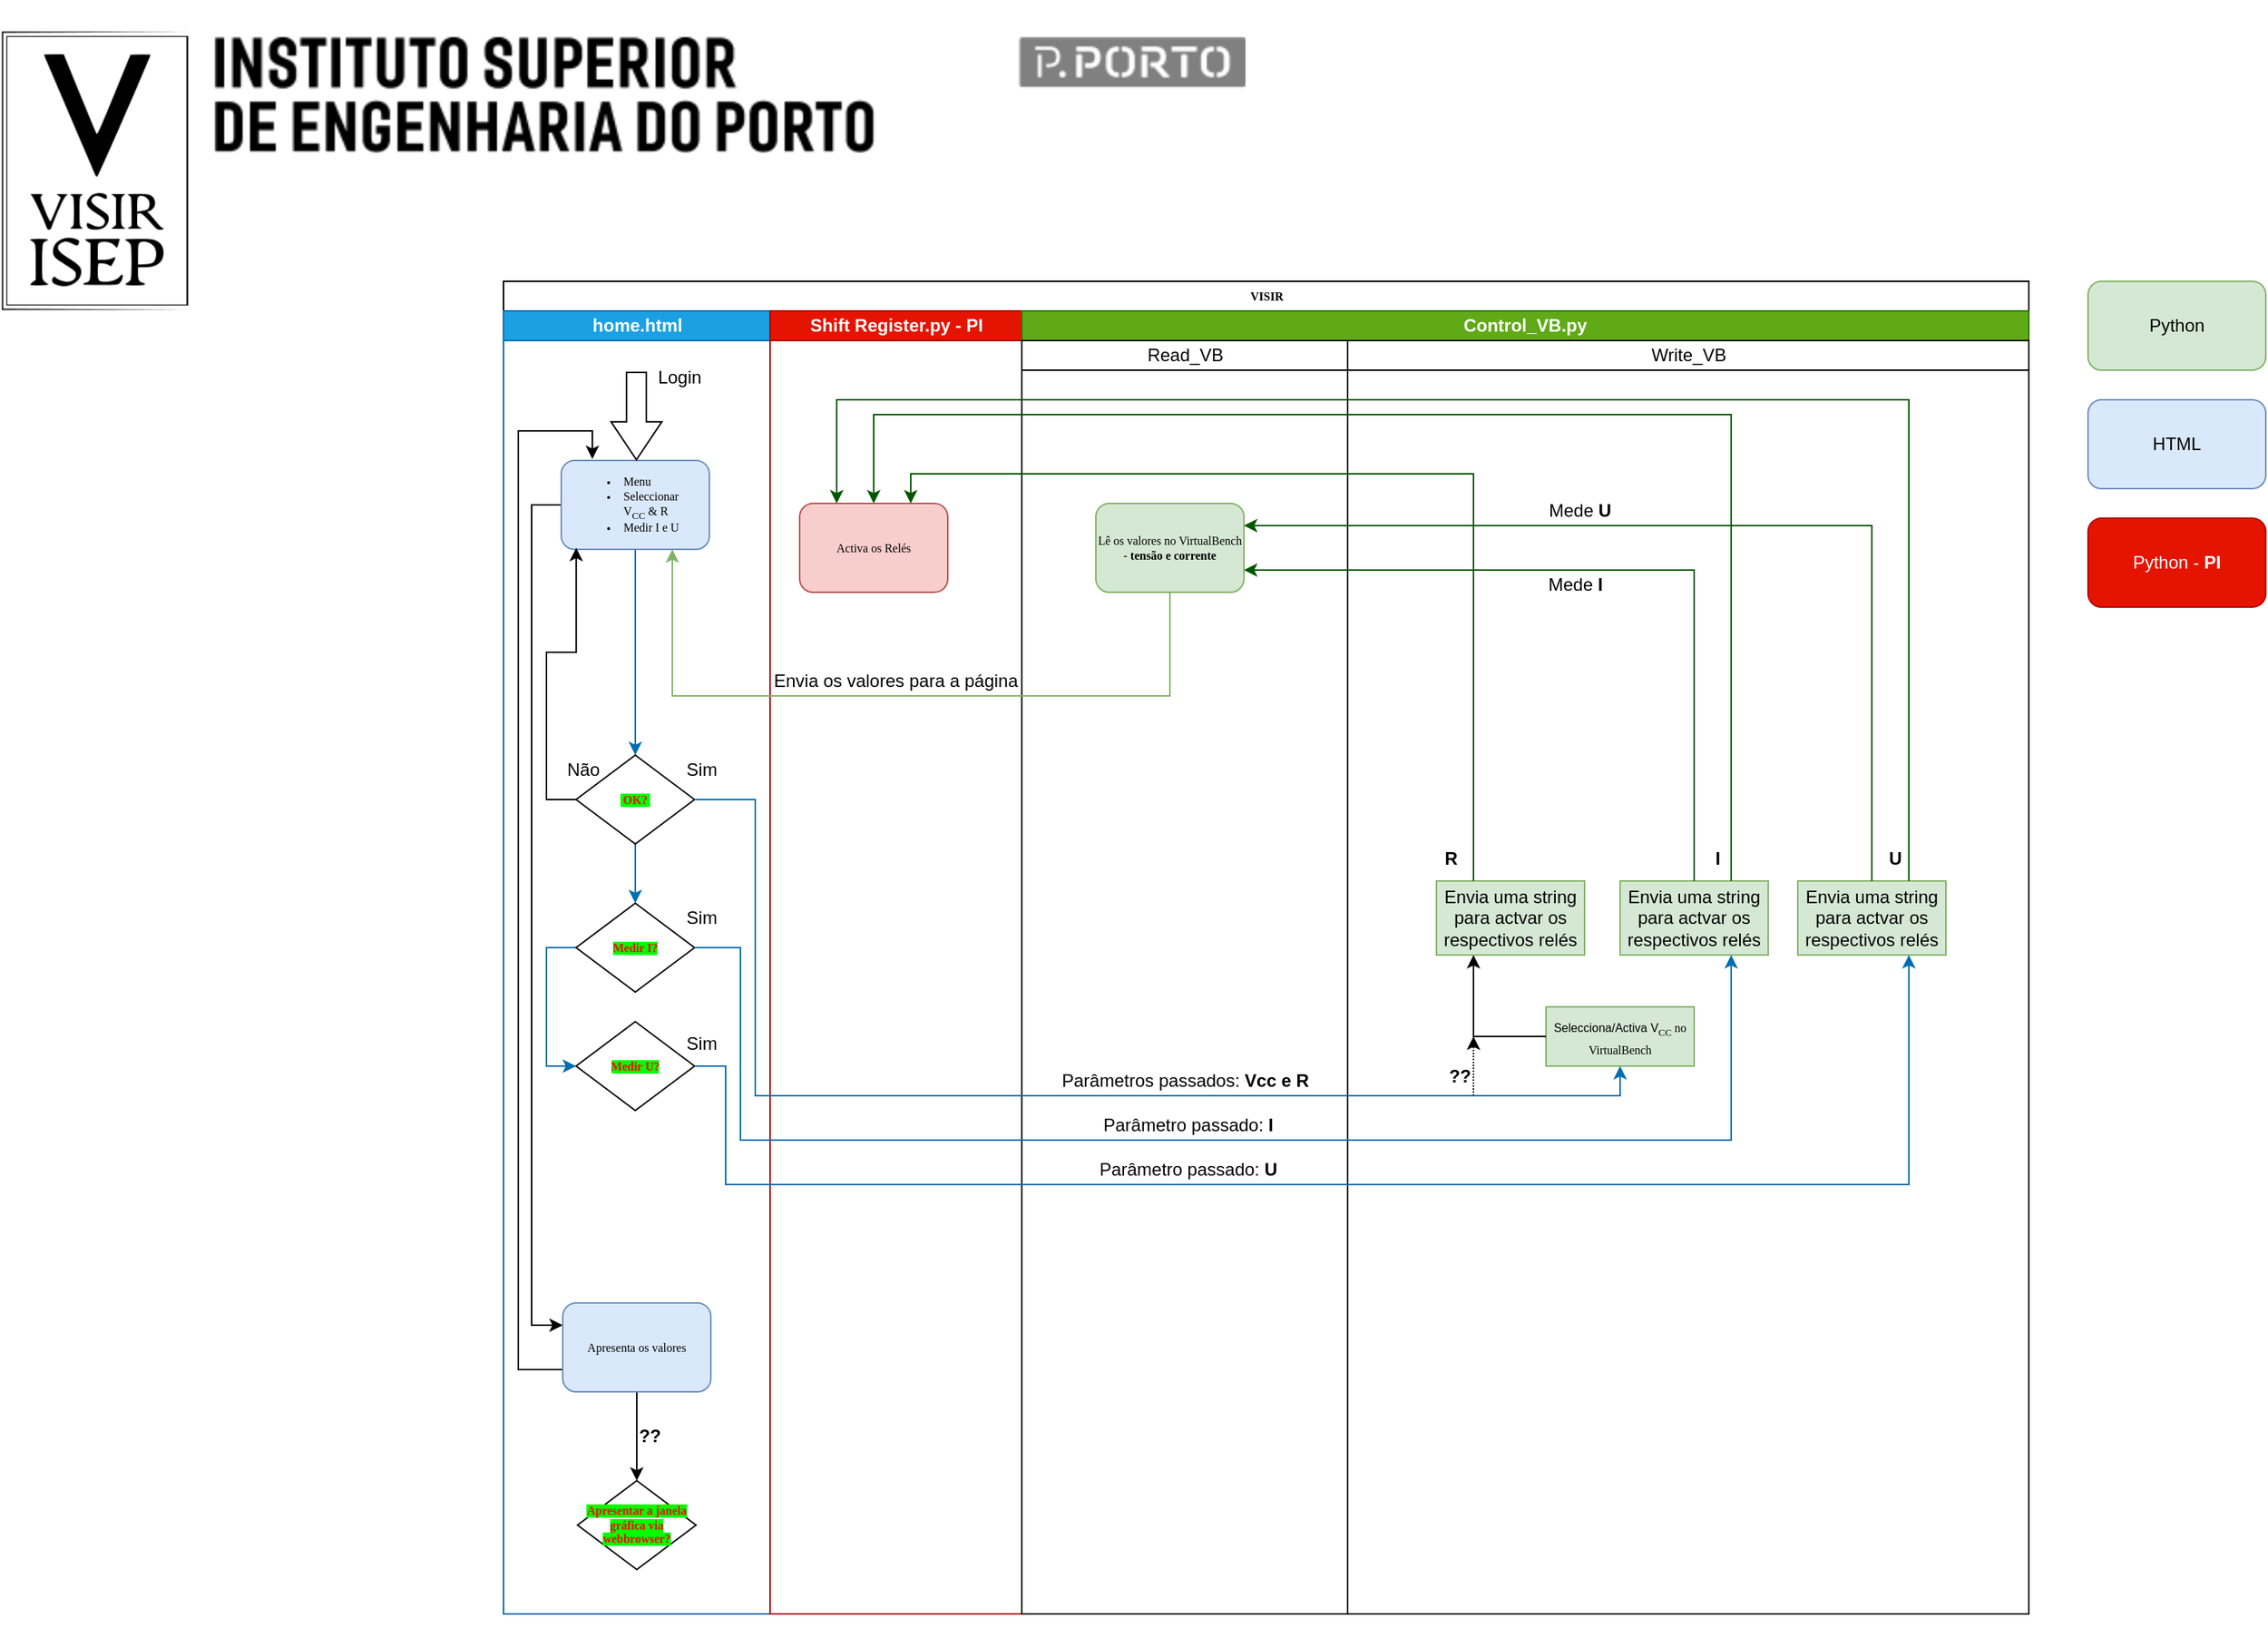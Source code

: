 <mxfile version="23.0.2" type="github">
  <diagram name="Page-1" id="74e2e168-ea6b-b213-b513-2b3c1d86103e">
    <mxGraphModel dx="2607" dy="1382" grid="1" gridSize="10" guides="1" tooltips="1" connect="1" arrows="1" fold="1" page="1" pageScale="1" pageWidth="1654" pageHeight="1169" background="none" math="0" shadow="0">
      <root>
        <mxCell id="0" />
        <mxCell id="1" parent="0" />
        <mxCell id="77e6c97f196da883-1" value="VISIR" style="swimlane;html=1;childLayout=stackLayout;startSize=20;rounded=0;shadow=0;labelBackgroundColor=none;strokeWidth=1;fontFamily=Verdana;fontSize=8;align=center;glass=0;" parent="1" vertex="1">
          <mxGeometry x="370" y="210" width="1030" height="900" as="geometry">
            <mxRectangle x="70" y="40" width="60" height="20" as="alternateBounds" />
          </mxGeometry>
        </mxCell>
        <mxCell id="77e6c97f196da883-2" value="home.html" style="swimlane;html=1;startSize=20;fillColor=#1ba1e2;fontColor=#ffffff;strokeColor=#006EAF;" parent="77e6c97f196da883-1" vertex="1">
          <mxGeometry y="20" width="180" height="880" as="geometry" />
        </mxCell>
        <mxCell id="Stz53FhgeXE6KHRWkM9m-19" style="edgeStyle=orthogonalEdgeStyle;rounded=0;orthogonalLoop=1;jettySize=auto;html=1;exitX=0;exitY=0.5;exitDx=0;exitDy=0;entryX=0;entryY=0.25;entryDx=0;entryDy=0;" parent="77e6c97f196da883-2" source="77e6c97f196da883-8" target="Stz53FhgeXE6KHRWkM9m-18" edge="1">
          <mxGeometry relative="1" as="geometry" />
        </mxCell>
        <mxCell id="M2YFyVoE7GtHk2X1bXnB-52" style="edgeStyle=orthogonalEdgeStyle;rounded=0;orthogonalLoop=1;jettySize=auto;html=1;entryX=0.5;entryY=0;entryDx=0;entryDy=0;fillColor=#1ba1e2;strokeColor=#006EAF;" parent="77e6c97f196da883-2" source="77e6c97f196da883-8" target="77e6c97f196da883-13" edge="1">
          <mxGeometry relative="1" as="geometry">
            <Array as="points">
              <mxPoint x="89" y="280" />
              <mxPoint x="89" y="280" />
            </Array>
          </mxGeometry>
        </mxCell>
        <mxCell id="77e6c97f196da883-8" value="&lt;div align=&quot;left&quot;&gt;&lt;ul&gt;&lt;li&gt;Menu&lt;/li&gt;&lt;li&gt;Seleccionar V&lt;sub&gt;CC&lt;/sub&gt;&amp;nbsp;&amp;amp; R&lt;/li&gt;&lt;li&gt;Medir I e U&lt;/li&gt;&lt;/ul&gt;&lt;/div&gt;" style="rounded=1;whiteSpace=wrap;html=1;shadow=0;labelBackgroundColor=none;strokeWidth=1;fontFamily=Verdana;fontSize=8;align=left;fillColor=#dae8fc;strokeColor=#6c8ebf;" parent="77e6c97f196da883-2" vertex="1">
          <mxGeometry x="39" y="101" width="100" height="60" as="geometry" />
        </mxCell>
        <mxCell id="M2YFyVoE7GtHk2X1bXnB-54" value="" style="edgeStyle=orthogonalEdgeStyle;rounded=0;orthogonalLoop=1;jettySize=auto;html=1;fillColor=#1ba1e2;strokeColor=#006EAF;" parent="77e6c97f196da883-2" source="77e6c97f196da883-13" target="M2YFyVoE7GtHk2X1bXnB-53" edge="1">
          <mxGeometry relative="1" as="geometry" />
        </mxCell>
        <mxCell id="77e6c97f196da883-13" value="&lt;font color=&quot;#ff0000&quot;&gt;&lt;span style=&quot;background-color: rgb(0, 255, 0);&quot;&gt;&lt;b&gt;&amp;nbsp;OK?&amp;nbsp; &lt;br&gt;&lt;/b&gt;&lt;/span&gt;&lt;/font&gt;" style="rhombus;whiteSpace=wrap;html=1;rounded=0;shadow=0;labelBackgroundColor=none;strokeWidth=1;fontFamily=Verdana;fontSize=8;align=center;" parent="77e6c97f196da883-2" vertex="1">
          <mxGeometry x="49" y="300" width="80" height="60" as="geometry" />
        </mxCell>
        <mxCell id="Stz53FhgeXE6KHRWkM9m-17" value="Login" style="text;html=1;strokeColor=none;fillColor=none;align=center;verticalAlign=middle;whiteSpace=wrap;rounded=0;" parent="77e6c97f196da883-2" vertex="1">
          <mxGeometry x="89" y="30" width="60" height="30" as="geometry" />
        </mxCell>
        <mxCell id="Stz53FhgeXE6KHRWkM9m-20" style="edgeStyle=orthogonalEdgeStyle;rounded=0;orthogonalLoop=1;jettySize=auto;html=1;exitX=0;exitY=0.75;exitDx=0;exitDy=0;" parent="77e6c97f196da883-2" source="Stz53FhgeXE6KHRWkM9m-18" edge="1">
          <mxGeometry relative="1" as="geometry">
            <mxPoint x="60" y="100" as="targetPoint" />
            <Array as="points">
              <mxPoint x="10" y="715" />
              <mxPoint x="10" y="81" />
              <mxPoint x="60" y="81" />
            </Array>
          </mxGeometry>
        </mxCell>
        <mxCell id="Stz53FhgeXE6KHRWkM9m-26" value="" style="edgeStyle=orthogonalEdgeStyle;rounded=0;orthogonalLoop=1;jettySize=auto;html=1;" parent="77e6c97f196da883-2" source="Stz53FhgeXE6KHRWkM9m-18" target="Stz53FhgeXE6KHRWkM9m-25" edge="1">
          <mxGeometry relative="1" as="geometry" />
        </mxCell>
        <mxCell id="Stz53FhgeXE6KHRWkM9m-18" value="Apresenta os valores" style="rounded=1;whiteSpace=wrap;html=1;shadow=0;labelBackgroundColor=none;strokeWidth=1;fontFamily=Verdana;fontSize=8;align=center;fillColor=#dae8fc;strokeColor=#6c8ebf;" parent="77e6c97f196da883-2" vertex="1">
          <mxGeometry x="40" y="670" width="100" height="60" as="geometry" />
        </mxCell>
        <mxCell id="Stz53FhgeXE6KHRWkM9m-25" value="&lt;font color=&quot;#ff0000&quot;&gt;&lt;span style=&quot;background-color: rgb(0, 255, 0);&quot;&gt;&lt;b&gt;Apresentar a janela gráfica via webbrowser?&lt;br&gt;&lt;/b&gt;&lt;/span&gt;&lt;/font&gt;" style="rhombus;whiteSpace=wrap;html=1;rounded=0;shadow=0;labelBackgroundColor=none;strokeWidth=1;fontFamily=Verdana;fontSize=8;align=center;" parent="77e6c97f196da883-2" vertex="1">
          <mxGeometry x="50" y="790" width="80" height="60" as="geometry" />
        </mxCell>
        <mxCell id="Stz53FhgeXE6KHRWkM9m-16" value="" style="shape=flexArrow;endArrow=classic;html=1;rounded=0;width=13.333;endSize=8.22;" parent="77e6c97f196da883-2" edge="1">
          <mxGeometry width="50" height="50" relative="1" as="geometry">
            <mxPoint x="89.76" y="41" as="sourcePoint" />
            <mxPoint x="89.76" y="101" as="targetPoint" />
          </mxGeometry>
        </mxCell>
        <mxCell id="M2YFyVoE7GtHk2X1bXnB-59" style="edgeStyle=orthogonalEdgeStyle;rounded=0;orthogonalLoop=1;jettySize=auto;html=1;exitX=0;exitY=0.5;exitDx=0;exitDy=0;entryX=0;entryY=0.5;entryDx=0;entryDy=0;fillColor=#1ba1e2;strokeColor=#006EAF;" parent="77e6c97f196da883-2" source="M2YFyVoE7GtHk2X1bXnB-53" target="M2YFyVoE7GtHk2X1bXnB-58" edge="1">
          <mxGeometry relative="1" as="geometry" />
        </mxCell>
        <mxCell id="M2YFyVoE7GtHk2X1bXnB-53" value="&lt;font color=&quot;#ff0000&quot;&gt;&lt;span style=&quot;background-color: rgb(0, 255, 0);&quot;&gt;&lt;b&gt;Medir I?&lt;br&gt;&lt;/b&gt;&lt;/span&gt;&lt;/font&gt;" style="rhombus;whiteSpace=wrap;html=1;rounded=0;shadow=0;labelBackgroundColor=none;strokeWidth=1;fontFamily=Verdana;fontSize=8;align=center;" parent="77e6c97f196da883-2" vertex="1">
          <mxGeometry x="49" y="400" width="80" height="60" as="geometry" />
        </mxCell>
        <mxCell id="M2YFyVoE7GtHk2X1bXnB-58" value="&lt;font color=&quot;#ff0000&quot;&gt;&lt;span style=&quot;background-color: rgb(0, 255, 0);&quot;&gt;&lt;b&gt;Medir U?&lt;br&gt;&lt;/b&gt;&lt;/span&gt;&lt;/font&gt;" style="rhombus;whiteSpace=wrap;html=1;rounded=0;shadow=0;labelBackgroundColor=none;strokeWidth=1;fontFamily=Verdana;fontSize=8;align=center;" parent="77e6c97f196da883-2" vertex="1">
          <mxGeometry x="49" y="480" width="80" height="60" as="geometry" />
        </mxCell>
        <mxCell id="M2YFyVoE7GtHk2X1bXnB-63" value="Sim" style="text;html=1;strokeColor=none;fillColor=none;align=center;verticalAlign=middle;whiteSpace=wrap;rounded=0;" parent="77e6c97f196da883-2" vertex="1">
          <mxGeometry x="119" y="300" width="30" height="20" as="geometry" />
        </mxCell>
        <mxCell id="M2YFyVoE7GtHk2X1bXnB-64" style="edgeStyle=orthogonalEdgeStyle;rounded=0;orthogonalLoop=1;jettySize=auto;html=1;exitX=0;exitY=0.5;exitDx=0;exitDy=0;entryX=0.101;entryY=0.983;entryDx=0;entryDy=0;entryPerimeter=0;" parent="77e6c97f196da883-2" source="77e6c97f196da883-13" target="77e6c97f196da883-8" edge="1">
          <mxGeometry relative="1" as="geometry" />
        </mxCell>
        <mxCell id="M2YFyVoE7GtHk2X1bXnB-66" value="Não" style="text;html=1;strokeColor=none;fillColor=none;align=center;verticalAlign=middle;whiteSpace=wrap;rounded=0;" parent="77e6c97f196da883-2" vertex="1">
          <mxGeometry x="39" y="300" width="30" height="20" as="geometry" />
        </mxCell>
        <mxCell id="M2YFyVoE7GtHk2X1bXnB-67" value="Sim" style="text;html=1;strokeColor=none;fillColor=none;align=center;verticalAlign=middle;whiteSpace=wrap;rounded=0;" parent="77e6c97f196da883-2" vertex="1">
          <mxGeometry x="119" y="400" width="30" height="20" as="geometry" />
        </mxCell>
        <mxCell id="M2YFyVoE7GtHk2X1bXnB-68" value="Sim" style="text;html=1;strokeColor=none;fillColor=none;align=center;verticalAlign=middle;whiteSpace=wrap;rounded=0;" parent="77e6c97f196da883-2" vertex="1">
          <mxGeometry x="119" y="485" width="30" height="20" as="geometry" />
        </mxCell>
        <mxCell id="91q0ghGjpq0emtfq6_aE-26" value="&lt;div&gt;&lt;b&gt;??&lt;/b&gt;&lt;/div&gt;" style="text;html=1;strokeColor=none;fillColor=none;align=center;verticalAlign=middle;whiteSpace=wrap;rounded=0;" vertex="1" parent="77e6c97f196da883-2">
          <mxGeometry x="89" y="750" width="20" height="20" as="geometry" />
        </mxCell>
        <mxCell id="77e6c97f196da883-40" style="edgeStyle=orthogonalEdgeStyle;rounded=1;html=1;labelBackgroundColor=none;startArrow=none;startFill=0;startSize=5;endArrow=classicThin;endFill=1;endSize=5;jettySize=auto;orthogonalLoop=1;strokeWidth=1;fontFamily=Verdana;fontSize=8" parent="77e6c97f196da883-1" edge="1">
          <mxGeometry relative="1" as="geometry">
            <mxPoint x="660" y="20" as="sourcePoint" />
            <mxPoint x="660" y="20" as="targetPoint" />
          </mxGeometry>
        </mxCell>
        <mxCell id="77e6c97f196da883-3" value="Shift Register.py - PI" style="swimlane;html=1;startSize=20;fillColor=#e51400;fontColor=#ffffff;strokeColor=#B20000;" parent="77e6c97f196da883-1" vertex="1">
          <mxGeometry x="180" y="20" width="170" height="880" as="geometry" />
        </mxCell>
        <mxCell id="77e6c97f196da883-11" value="Activa os Relés" style="rounded=1;whiteSpace=wrap;html=1;shadow=0;labelBackgroundColor=none;strokeWidth=1;fontFamily=Verdana;fontSize=8;align=center;fillColor=#f8cecc;strokeColor=#b85450;" parent="77e6c97f196da883-3" vertex="1">
          <mxGeometry x="20" y="130" width="100" height="60" as="geometry" />
        </mxCell>
        <mxCell id="8H8KK3qULcMsiAke63Tr-47" value="&lt;div&gt;Envia os valores para a página&lt;/div&gt;" style="text;html=1;strokeColor=none;fillColor=none;align=center;verticalAlign=middle;whiteSpace=wrap;rounded=0;" parent="77e6c97f196da883-3" vertex="1">
          <mxGeometry y="240" width="170" height="20" as="geometry" />
        </mxCell>
        <mxCell id="8H8KK3qULcMsiAke63Tr-33" style="edgeStyle=orthogonalEdgeStyle;rounded=0;orthogonalLoop=1;jettySize=auto;html=1;exitX=0.5;exitY=1;exitDx=0;exitDy=0;" parent="77e6c97f196da883-1" source="8H8KK3qULcMsiAke63Tr-32" target="8H8KK3qULcMsiAke63Tr-32" edge="1">
          <mxGeometry relative="1" as="geometry" />
        </mxCell>
        <mxCell id="8H8KK3qULcMsiAke63Tr-32" value="Control_VB.py" style="swimlane;whiteSpace=wrap;html=1;startSize=20;fillColor=#60a917;fontColor=#ffffff;strokeColor=#2D7600;" parent="77e6c97f196da883-1" vertex="1">
          <mxGeometry x="350" y="20" width="680" height="880" as="geometry" />
        </mxCell>
        <mxCell id="77e6c97f196da883-4" value="&lt;span style=&quot;font-weight: normal;&quot;&gt;Read_VB&lt;/span&gt;" style="swimlane;html=1;startSize=20;" parent="8H8KK3qULcMsiAke63Tr-32" vertex="1">
          <mxGeometry y="20" width="220" height="860" as="geometry" />
        </mxCell>
        <mxCell id="77e6c97f196da883-12" value="&lt;div&gt;Lê os valores no VirtualBench -&lt;b&gt; tensão e corrente&lt;/b&gt;&lt;/div&gt;" style="rounded=1;whiteSpace=wrap;html=1;shadow=0;labelBackgroundColor=none;strokeWidth=1;fontFamily=Verdana;fontSize=8;align=center;fillColor=#d5e8d4;strokeColor=#82b366;" parent="77e6c97f196da883-4" vertex="1">
          <mxGeometry x="50" y="110" width="100" height="60" as="geometry" />
        </mxCell>
        <mxCell id="M2YFyVoE7GtHk2X1bXnB-7" value="Parâmetros passados: &lt;b&gt;Vcc e R&lt;/b&gt;" style="text;html=1;strokeColor=none;fillColor=none;align=center;verticalAlign=middle;whiteSpace=wrap;rounded=0;" parent="77e6c97f196da883-4" vertex="1">
          <mxGeometry x="22.5" y="490" width="175" height="20" as="geometry" />
        </mxCell>
        <mxCell id="M2YFyVoE7GtHk2X1bXnB-69" value="Parâmetro passado: &lt;b&gt;I&lt;/b&gt;" style="text;html=1;strokeColor=none;fillColor=none;align=center;verticalAlign=middle;whiteSpace=wrap;rounded=0;" parent="77e6c97f196da883-4" vertex="1">
          <mxGeometry x="25" y="520" width="175" height="20" as="geometry" />
        </mxCell>
        <mxCell id="M2YFyVoE7GtHk2X1bXnB-70" value="Parâmetro passado: &lt;b&gt;U&lt;/b&gt;" style="text;html=1;strokeColor=none;fillColor=none;align=center;verticalAlign=middle;whiteSpace=wrap;rounded=0;" parent="77e6c97f196da883-4" vertex="1">
          <mxGeometry x="25" y="550" width="175" height="20" as="geometry" />
        </mxCell>
        <mxCell id="77e6c97f196da883-5" value="&lt;span style=&quot;font-weight: normal;&quot;&gt;Write_VB&lt;/span&gt;" style="swimlane;html=1;startSize=20;" parent="8H8KK3qULcMsiAke63Tr-32" vertex="1">
          <mxGeometry x="220" y="20" width="460" height="860" as="geometry" />
        </mxCell>
        <mxCell id="M2YFyVoE7GtHk2X1bXnB-13" value="&lt;div&gt;&lt;b&gt;R&lt;/b&gt;&lt;/div&gt;" style="text;html=1;strokeColor=none;fillColor=none;align=center;verticalAlign=middle;whiteSpace=wrap;rounded=0;" parent="77e6c97f196da883-5" vertex="1">
          <mxGeometry x="60" y="340" width="20" height="20" as="geometry" />
        </mxCell>
        <mxCell id="8H8KK3qULcMsiAke63Tr-107" value="Envia uma string para actvar os respectivos relés" style="whiteSpace=wrap;html=1;fillColor=#d5e8d4;strokeColor=#82b366;" parent="77e6c97f196da883-5" vertex="1">
          <mxGeometry x="60" y="365" width="100" height="50" as="geometry" />
        </mxCell>
        <mxCell id="8H8KK3qULcMsiAke63Tr-106" value="&lt;font style=&quot;font-size: 8px;&quot;&gt;Selecciona/Activa V&lt;sub style=&quot;border-color: var(--border-color); font-family: Verdana;&quot;&gt;CC&lt;/sub&gt;&lt;span style=&quot;font-family: Verdana;&quot;&gt;&amp;nbsp;no VirtualBench&lt;/span&gt;&lt;/font&gt;" style="whiteSpace=wrap;html=1;fillColor=#d5e8d4;strokeColor=#82b366;" parent="77e6c97f196da883-5" vertex="1">
          <mxGeometry x="134" y="450" width="100" height="40" as="geometry" />
        </mxCell>
        <mxCell id="M2YFyVoE7GtHk2X1bXnB-9" style="edgeStyle=orthogonalEdgeStyle;rounded=0;orthogonalLoop=1;jettySize=auto;html=1;exitX=0;exitY=0.5;exitDx=0;exitDy=0;entryX=0.25;entryY=1;entryDx=0;entryDy=0;" parent="77e6c97f196da883-5" source="8H8KK3qULcMsiAke63Tr-106" target="8H8KK3qULcMsiAke63Tr-107" edge="1">
          <mxGeometry relative="1" as="geometry" />
        </mxCell>
        <mxCell id="8H8KK3qULcMsiAke63Tr-109" value="Envia uma string para actvar os respectivos relés" style="whiteSpace=wrap;html=1;fillColor=#d5e8d4;strokeColor=#82b366;" parent="77e6c97f196da883-5" vertex="1">
          <mxGeometry x="184" y="365" width="100" height="50" as="geometry" />
        </mxCell>
        <mxCell id="M2YFyVoE7GtHk2X1bXnB-49" value="Envia uma string para actvar os respectivos relés" style="whiteSpace=wrap;html=1;fillColor=#d5e8d4;strokeColor=#82b366;" parent="77e6c97f196da883-5" vertex="1">
          <mxGeometry x="304" y="365" width="100" height="50" as="geometry" />
        </mxCell>
        <mxCell id="M2YFyVoE7GtHk2X1bXnB-72" value="&lt;div&gt;&lt;b&gt;U&lt;/b&gt;&lt;/div&gt;" style="text;html=1;strokeColor=none;fillColor=none;align=center;verticalAlign=middle;whiteSpace=wrap;rounded=0;" parent="77e6c97f196da883-5" vertex="1">
          <mxGeometry x="360" y="340" width="20" height="20" as="geometry" />
        </mxCell>
        <mxCell id="M2YFyVoE7GtHk2X1bXnB-91" value="&lt;div&gt;&lt;b&gt;I&lt;/b&gt;&lt;/div&gt;" style="text;html=1;strokeColor=none;fillColor=none;align=center;verticalAlign=middle;whiteSpace=wrap;rounded=0;" parent="77e6c97f196da883-5" vertex="1">
          <mxGeometry x="240" y="340" width="20" height="20" as="geometry" />
        </mxCell>
        <mxCell id="M2YFyVoE7GtHk2X1bXnB-94" value="" style="endArrow=classic;html=1;rounded=0;dashed=1;dashPattern=1 1;" parent="77e6c97f196da883-5" edge="1">
          <mxGeometry width="50" height="50" relative="1" as="geometry">
            <mxPoint x="85" y="510" as="sourcePoint" />
            <mxPoint x="85" y="470" as="targetPoint" />
          </mxGeometry>
        </mxCell>
        <mxCell id="M2YFyVoE7GtHk2X1bXnB-95" value="&lt;div&gt;&lt;b&gt;??&lt;/b&gt;&lt;/div&gt;" style="text;html=1;strokeColor=none;fillColor=none;align=center;verticalAlign=middle;whiteSpace=wrap;rounded=0;" parent="77e6c97f196da883-5" vertex="1">
          <mxGeometry x="66" y="487" width="20" height="20" as="geometry" />
        </mxCell>
        <mxCell id="91q0ghGjpq0emtfq6_aE-4" value="Mede &lt;b&gt;I&lt;/b&gt;" style="text;html=1;strokeColor=none;fillColor=none;align=center;verticalAlign=middle;whiteSpace=wrap;rounded=0;" vertex="1" parent="77e6c97f196da883-5">
          <mxGeometry x="124" y="150" width="60" height="30" as="geometry" />
        </mxCell>
        <mxCell id="91q0ghGjpq0emtfq6_aE-25" value="Mede &lt;b&gt;U&lt;/b&gt;" style="text;html=1;strokeColor=none;fillColor=none;align=center;verticalAlign=middle;whiteSpace=wrap;rounded=0;" vertex="1" parent="77e6c97f196da883-5">
          <mxGeometry x="127" y="100" width="60" height="30" as="geometry" />
        </mxCell>
        <mxCell id="91q0ghGjpq0emtfq6_aE-1" style="edgeStyle=orthogonalEdgeStyle;rounded=0;orthogonalLoop=1;jettySize=auto;html=1;exitX=0.5;exitY=0;exitDx=0;exitDy=0;entryX=1;entryY=0.75;entryDx=0;entryDy=0;fillColor=#008a00;strokeColor=#005700;" edge="1" parent="8H8KK3qULcMsiAke63Tr-32" source="8H8KK3qULcMsiAke63Tr-109" target="77e6c97f196da883-12">
          <mxGeometry relative="1" as="geometry" />
        </mxCell>
        <mxCell id="91q0ghGjpq0emtfq6_aE-2" style="edgeStyle=orthogonalEdgeStyle;rounded=0;orthogonalLoop=1;jettySize=auto;html=1;exitX=0.5;exitY=0;exitDx=0;exitDy=0;entryX=1;entryY=0.25;entryDx=0;entryDy=0;fillColor=#008a00;strokeColor=#005700;" edge="1" parent="8H8KK3qULcMsiAke63Tr-32" source="M2YFyVoE7GtHk2X1bXnB-49" target="77e6c97f196da883-12">
          <mxGeometry relative="1" as="geometry" />
        </mxCell>
        <mxCell id="Stz53FhgeXE6KHRWkM9m-15" style="edgeStyle=orthogonalEdgeStyle;rounded=0;orthogonalLoop=1;jettySize=auto;html=1;exitX=0.5;exitY=1;exitDx=0;exitDy=0;entryX=0.75;entryY=1;entryDx=0;entryDy=0;fillColor=#d5e8d4;strokeColor=#82b366;" parent="77e6c97f196da883-1" source="77e6c97f196da883-12" target="77e6c97f196da883-8" edge="1">
          <mxGeometry relative="1" as="geometry">
            <Array as="points">
              <mxPoint x="450" y="280" />
              <mxPoint x="114" y="280" />
            </Array>
            <mxPoint x="380" y="220" as="sourcePoint" />
            <mxPoint x="110" y="190" as="targetPoint" />
          </mxGeometry>
        </mxCell>
        <mxCell id="8H8KK3qULcMsiAke63Tr-96" style="edgeStyle=orthogonalEdgeStyle;rounded=0;orthogonalLoop=1;jettySize=auto;html=1;entryX=0.75;entryY=0;entryDx=0;entryDy=0;exitX=0.25;exitY=0;exitDx=0;exitDy=0;fillColor=#008a00;strokeColor=#005700;" parent="77e6c97f196da883-1" source="8H8KK3qULcMsiAke63Tr-107" target="77e6c97f196da883-11" edge="1">
          <mxGeometry relative="1" as="geometry">
            <mxPoint x="860" y="120" as="sourcePoint" />
            <Array as="points">
              <mxPoint x="655" y="130" />
              <mxPoint x="275" y="130" />
            </Array>
          </mxGeometry>
        </mxCell>
        <mxCell id="Stz53FhgeXE6KHRWkM9m-8" style="edgeStyle=orthogonalEdgeStyle;rounded=0;orthogonalLoop=1;jettySize=auto;html=1;exitX=1;exitY=0.5;exitDx=0;exitDy=0;entryX=0.5;entryY=1;entryDx=0;entryDy=0;fillColor=#1ba1e2;strokeColor=#006EAF;" parent="77e6c97f196da883-1" source="77e6c97f196da883-13" target="8H8KK3qULcMsiAke63Tr-106" edge="1">
          <mxGeometry relative="1" as="geometry">
            <mxPoint x="840" y="280" as="targetPoint" />
            <Array as="points">
              <mxPoint x="170" y="350" />
              <mxPoint x="170" y="550" />
              <mxPoint x="754" y="550" />
            </Array>
          </mxGeometry>
        </mxCell>
        <mxCell id="M2YFyVoE7GtHk2X1bXnB-55" style="edgeStyle=orthogonalEdgeStyle;rounded=0;orthogonalLoop=1;jettySize=auto;html=1;exitX=1;exitY=0.5;exitDx=0;exitDy=0;entryX=0.75;entryY=1;entryDx=0;entryDy=0;fillColor=#1ba1e2;strokeColor=#006EAF;" parent="77e6c97f196da883-1" source="M2YFyVoE7GtHk2X1bXnB-53" target="8H8KK3qULcMsiAke63Tr-109" edge="1">
          <mxGeometry relative="1" as="geometry">
            <Array as="points">
              <mxPoint x="160" y="450" />
              <mxPoint x="160" y="580" />
              <mxPoint x="829" y="580" />
            </Array>
          </mxGeometry>
        </mxCell>
        <mxCell id="M2YFyVoE7GtHk2X1bXnB-56" style="edgeStyle=orthogonalEdgeStyle;rounded=0;orthogonalLoop=1;jettySize=auto;html=1;exitX=0.75;exitY=0;exitDx=0;exitDy=0;entryX=0.5;entryY=0;entryDx=0;entryDy=0;fillColor=#008a00;strokeColor=#005700;" parent="77e6c97f196da883-1" source="8H8KK3qULcMsiAke63Tr-109" target="77e6c97f196da883-11" edge="1">
          <mxGeometry relative="1" as="geometry">
            <Array as="points">
              <mxPoint x="829" y="90" />
              <mxPoint x="250" y="90" />
            </Array>
          </mxGeometry>
        </mxCell>
        <mxCell id="M2YFyVoE7GtHk2X1bXnB-60" style="edgeStyle=orthogonalEdgeStyle;rounded=0;orthogonalLoop=1;jettySize=auto;html=1;exitX=1;exitY=0.5;exitDx=0;exitDy=0;entryX=0.75;entryY=1;entryDx=0;entryDy=0;fillColor=#1ba1e2;strokeColor=#006EAF;" parent="77e6c97f196da883-1" source="M2YFyVoE7GtHk2X1bXnB-58" target="M2YFyVoE7GtHk2X1bXnB-49" edge="1">
          <mxGeometry relative="1" as="geometry">
            <Array as="points">
              <mxPoint x="150" y="530" />
              <mxPoint x="150" y="610" />
              <mxPoint x="949" y="610" />
            </Array>
          </mxGeometry>
        </mxCell>
        <mxCell id="M2YFyVoE7GtHk2X1bXnB-61" style="edgeStyle=orthogonalEdgeStyle;rounded=0;orthogonalLoop=1;jettySize=auto;html=1;exitX=0.75;exitY=0;exitDx=0;exitDy=0;entryX=0.25;entryY=0;entryDx=0;entryDy=0;fillColor=#008a00;strokeColor=#005700;" parent="77e6c97f196da883-1" source="M2YFyVoE7GtHk2X1bXnB-49" target="77e6c97f196da883-11" edge="1">
          <mxGeometry relative="1" as="geometry">
            <Array as="points">
              <mxPoint x="949" y="80" />
              <mxPoint x="225" y="80" />
            </Array>
          </mxGeometry>
        </mxCell>
        <mxCell id="Stz53FhgeXE6KHRWkM9m-22" value="Python" style="rounded=1;whiteSpace=wrap;html=1;fillColor=#d5e8d4;strokeColor=#82b366;" parent="1" vertex="1">
          <mxGeometry x="1440" y="210" width="120" height="60" as="geometry" />
        </mxCell>
        <mxCell id="Stz53FhgeXE6KHRWkM9m-23" value="HTML" style="rounded=1;whiteSpace=wrap;html=1;fillColor=#dae8fc;strokeColor=#6c8ebf;shadow=0;" parent="1" vertex="1">
          <mxGeometry x="1440" y="290" width="120" height="60" as="geometry" />
        </mxCell>
        <mxCell id="91q0ghGjpq0emtfq6_aE-27" value="Python - &lt;b&gt;PI&lt;/b&gt;" style="rounded=1;whiteSpace=wrap;html=1;fillColor=#e51400;strokeColor=#B20000;fontColor=#ffffff;" vertex="1" parent="1">
          <mxGeometry x="1440" y="370" width="120" height="60" as="geometry" />
        </mxCell>
        <mxCell id="91q0ghGjpq0emtfq6_aE-29" value="" style="shape=image;verticalLabelPosition=bottom;labelBackgroundColor=default;verticalAlign=top;aspect=fixed;imageAspect=0;image=data:image/png,iVBORw0KGgoAAAANSUhEUgAAANAAAAE0CAYAAABdBr1UAAAACXBIWXMAAC4j&#xa;AAAuIwF4pT92AAAAGXRFWHRTb2Z0d2FyZQB3d3cuaW5rc2NhcGUub3Jnm+48&#xa;GgAAIABJREFUeJztnXe4JVWVt9/V3dB0IEqTh6CiBMOogIgyCKIzgIoR5xNE&#xa;sEUBAwzmEWfa9DiKM9o0IBJUGgFFBQQMCCIIqAMiEkWS4Kgk0W460HRa3x97&#xa;H+7pcyvX3nWqzl3v89TTfU9Vrb1PnfpVWHvttURVMQyjGpOG3QHD6DJTev8R&#xa;kaq3okXAyjDdKcRyYEmD7QEsAJq8VT8BLCuw3ePAqpK2nwSWDny2GliYs1+V&#xa;Y7AM912SWAysSFn395LtgPtOT2asX4k7V/sp8r2TWKKqy6FPQJ4r/FIGxR3c&#xa;suR94SQqf2Gc8MqQdMCLUOWCskJVF1doyxgygwK6TlU/P5SeGEYHsXcgw6iB&#xa;CcgwajD4CLcGNRwLhjHSqKpAjoD6NzQMY/xNxR7hDKMGJiDDqIEJyDBqYAIy&#xa;jBqYgAyjBiYgw6iBCcgwamACMowamIAMowYmIMOogQnIMGpgAjKMGpiADKMG&#xa;JiDDqIEJyDBqYAIyjBqYgAyjBiYgw6hB7pTutiMipwHPB9YD1gbWAab1bTIF&#xa;WLek2YeAbXrJ84zxiMgOwGH+z+nAVP//DQDB/RYz/GczgbX6dk/K07cYeBD4&#xa;paqeHaHLUei8gHBZLHcLbHMz4HXA+YHtjhIfBGZHsFslcebQGIVHuJMpn962&#xa;CEdFsDkSiMj6wL9GML0K+GoEu9HovIBU9Y/AJRFMv1xEdo5gdxR4O2OPZyH5&#xa;vqreH8FuNDovIM+8SHaPiGS367wrkt2TItmNxkgISFWvBG6NYPrtIhLjSttZ&#xa;RGQvIMad+Q7gqgh2ozISAvKcEsHmBsBbItjtMrHeDU/UDlZ7GyUBzQf+FsHu&#xa;kRFsdhIRmYXzToZmAfDNCHajMzICUtWlwDcimN5VRHaJYLeLHMHYeE9Ivq6q&#xa;TRdNC8LICMgzjzgu7XdHsNkpRGQScZwqCpwawW4jjJSAvAv0RxFMv1VENoxg&#xa;t0vsD2wbwe4PVfWuCHYbYaQE5Inh0p4OHBLBbpeI5TzonOu6n1EU0OXAnRHs&#xa;HiUiE7LUi4hsDfxzBNP3AD+JYLcxRk5A3hV6cgTTOwJ7RrDbBY4EJkewO09V&#xa;V0ew2xgjJyDPWcQJSpxw8XEisjbwjgimF+N+p04zkgJS1UW4caHQvEFENo1g&#xa;t828AYjxneeraqcir5MYSQF55gGhHw/WBg4PbLPtxLrrfiWS3UYZWQGp6t3E&#xa;eUE9SkRivA+0DhGJ9d53hareFsFu44ysgDwxXNqxPFJt5Gjc7NLQdNp13c+o&#xa;C+hHQIxBupGPjxOR6cDBEUw/AFwawe5QGGkBeZd2jGftA0Rk2wh228TBQIzo&#xa;i5NVNUa41VAYaQF5zgQeD2xzEvDOwDbbRoz4vyeAr0WwOzRGXkDepX1OBNOz&#xa;RWSt/M26h4jsBrwogulzVPWxCHaHxsgLyDMPF/Ubkl7mnlEkluu6s1HXaUwI&#xa;Aanq74ArI5geucgEEdkAOCiC6WtU9cYIdofKhBCQJ4ZLe28R2SmC3WFyOC76&#xa;PDQj47ruZyIJ6BLgDxHsjkzmHh9tHsN58Bfgwgh2h86EEZCP+o3h0j7Mj5mM&#xa;AvsAz45g9yuquiKC3aEzYQTkOR2Xlzkko5S5J8Y73XLccR9JJpSAVHUBcG4E&#xa;052PTBCRzYDXRjD9bVV9OILdVjChBOSZS3iX9m4iEmPcpEmOYM0KCqEYSedB&#xa;jwknIFW9Hfh5BNOdzdzjo8tjVFq4UVWvj2C3NUw4AXliuLQP7nDmnlcD20Sw&#xa;OzeCzVYxUQV0EXB/YJuxopebIIbz4FHgOxHstooJKSAfDXxaBNNHdy1zj4g8&#xa;HXhlBNNfVdVlEey2igkpIM/pQOgfuIuZe44k/Hmwko4VyqrKhBWQqv4V+FYE&#xa;051xaYvIVFyxrNBcoKp/imC3dUxYAXlOjGDzjR3K3PNmYJMIdkfadd3PhBaQ&#xa;qt4EXBfYbJcy98Rwvd+sqtdEsNtKJrSAPDFc2ke2PXOPjyJ/WQTTI++67scE&#xa;BN8DQj+vbwO8KrDN0Lw3gs1HgfMi2G0tE15AqrqSOC7t1joTRGQmccasTp0I&#xa;rut+JryAPKcBTwa2eYCvatBGDgHWC2xzOSM4ZTsPExDgo4VDj5pPJl45+LrE&#xa;6Nf5qvqXCHZbjQlojBjOhNm+ukFrEJE9gBdEMB1jSKD1mIA8Pmo4dOTwZsDr&#xa;A9usS4y4t+tU9YYIdluPCWhNYtyFWpO5R0Q2Bt4UwfSEcl33YwJak/OBhwLb&#xa;3EtEnhPYZlVmA+sEtvlnXHT7hMQE1IeqLieOS3vozgRfpj5G5MGJo5owpAgm&#xa;oPGcinPJhuRQEZkR2GZZ/gXYLrDNpbjc4xMWE9AAqvogcEFgs+sDbw1ssywx&#xa;3sXmj1qu67KYgJKJ4Ux4TwSbhfADuvtFMH1KBJudwgSUgKr+Avh1YLPPF5EX&#xa;B7ZZlKMIX6b+MlW9NbDNzmECSufkCDYbd2n7gdwY0ysmrOu6HxNQOucBjwS2&#xa;eZCIPC2wzTzeTPgy9XcDlwW22UlMQCmo6pOE9zBNAw4LbDOPGHe9uT7X+ITH&#xa;BJTNyUDoMY6j/JhMdERkZ+Clgc0uAM4KbLOzmIAyUNU/AxcHNvsM4BWBbaYR&#xa;Y9Lcmaq6OILdTmICyqeT8XEisi7hx55WYa7rNTAB5aCqVwM3Bzb7GhHZKrDN&#xa;QQ4l/KS576vqfYFtdhoTUDFCp2maArwzsM1BYsS9met6ABNQMc4BQoesvEtE&#xa;YpQTQUT+CXhuYLM3qWqMqhadxgRUAFV9AvhaYLObE6egFURyXUew2XlMQMU5&#xa;GfcSHZLgJ7qIzCL8LNhHgG8HtjkSmIAKoqoPAJcGNruPiIQu6vsuYGpgm1+Z&#xa;aOmqimICKkdol3bQsvI+G+oRoex5JmS6qqKYgEqgqj8FQkcgHy4i0wPZilFp&#xa;7luqGnqa+8hgAipP6IHEDYC3BLIVw3kwYSotVMEEVJ6zcfFgIal94ovI9oSv&#xa;NHftRE1XVRQTUElUdQnhXdq7isguNW28l/C/p7muczABVWMeLXJp+7i30JXm&#xa;/sgETldVFBNQBVT1fuCHgc3+PxHZqOK+78AlLgnJSb5yhZGBCag6oV3a04C3&#xa;ld3Jzy0KnbBkCXBGYJsjiQmoIqp6OXBbYLPvrTDZbj9g+8D9mK+qfw9scyQx&#xa;AdXjK4HtPRPYt+Q+7w/cByXOHKiRxARUj28Aoa/UhR/HRORZhHddX6aqvwts&#xa;c2QxAdVAVZfiRBSSV4tI0RS8x+LCgUJirusSmIDqczIQMkNNoSTwIrIBFZwO&#xa;OdwF/CSwzZHGBFQTVb2X8C7t2SKSV4ZkNjAzcLtftnRV5TABhSH0S/fGZMTH&#xa;eU/d0YHbXIALUzJKYAIKw+VA6BfvLO/aa4GnB27vdEtXVR4TUABUVQmfS/uF&#xa;IrJbyrrjArdl6aoqYgIKx3xgYWCb41zaPmHInoHbuciHJxklMQEFQlUXEd6l&#xa;/RYR2WTgs+MDtwHwPxFsTghMQGEJ7dKeigsUBUBEXkL4gdP/9fWQjAqYgAKi&#xa;qncDPw5s9igRmew9b18KbBvs7lOLKcPuwAgyD9g/oL2tgQP9v6Er3D1A+Hqw&#xa;EwoTUHguA34PhExXdR6wdkB7PebZnJ962CNcYCK5tGOIZxE256c2JqA4fIPw&#xa;Lu3QnKGqbe9j6zEBRcC7tNtcxW0Vlq4qCCageMwjrEs7JBdYnZ8wmIAioar3&#xa;0N5K1jHc4RMSE1Bc2jg1+gZV/eWwOzEqmIDi8mOcS7tNfHHYHRglTEAR8S7t&#xa;NkU528BpYExA8fk68PiwO+E50QZOw2ICiox3ac8fdj9wA6dnDrsTo4YJqBlO&#xa;ZPgubRs4jYAJqAF8lPblQ+yCDZxGwgTUHMN0advAaSRMQM3xQ1zetWFgA6eR&#xa;MAE1hHdph86lXQQbOI2ICahZzqR5l/YJDbc3oTABNYh3aX+zwSYfAC5ssL0J&#xa;hwmoeebiSog0gQ2cRsYE1DCqehdwRQNN2cBpA5iAhkMTLu3TbeA0Piag4XAp&#xa;cV3aqwifl8FIwAQ0BLxL+6sRm/ieDZw2gwloeHwNiFUNwQZOG8IENCRUNVY9&#xa;nhtU9VcR7BoJmICGyzzCu7Rt4LRBTEBDxFfD/mlAkzZw2jAmoOET0qU91wZO&#xa;m8UENHwuBUJ4zBbhHBNGg5iAhoyvih0i8YgNnA4BE1A7OBNYUmN/GzgdEiag&#xa;FuBd2nWitG3G6ZAwAbWHE6nu0rYqc0PCBNQSVPUO4GcVdv2ZDZwODxNQu6ji&#xa;0raB0yFiAmoXFwN/KLH9rYQvamyUwATUIrxLu0zikRN8ZLcxJExA7eN0irm0&#xa;/wR8O3JfjBxMQC3Du7TPLbDpl1R1eez+GNmYgNpJXuKRhVi+g1ZgAmohqno7&#xa;cHXGJqdY2E47MAG1lzSX9pMZ64yGMQG1l+/j5vcMMl9VH2y6M0YyJqCWoqqr&#xa;GO/SXoXVOG0VJqB2cwawtO/v83xiRqMlmIBajKo+hvPIgatw99khdsdIYMqw&#xa;O2Dk8p/AVsAiVb1z2J0x1sQE1HJUdQVw6LD7YSRjj3CGUQMTkGHUwARkGDUw&#xa;ARlGDUxAhlEDE5Bh1MAEZBg1MAEZRg1MQIZRAxOQYdTABGQYNTABGUYNTECG&#xa;UQMTkGHUwARkGDUwARlGDUxAhlEDm5HaYkTkucA/A7sAzwM2BTbAXfgeAx4B&#xa;fg1cC3xLVR8fUj+nAtMTVk0B1vX/V2ABsExVn2iqb9FRVXyCfwXm9P7ufdb/&#xa;d6wF2Bf4DfAg8De/LPR96i3L/OcPA78FXlWjvbVwNUV7th/va7e33A/cC9wE&#xa;nA1M9ftOxSV1v96vvxf4c8q+9wI3Az8EdirYtynAu4EbB75/3rIA+HdgcoLN&#xa;qbik9WXs9ZaTgbX67FwM3A48ikt0UsVmr79/Bn4KnOS/82ZNnG81z1Xt10Vb&#xa;BDTZH8SiB/8OYL0A7R6By/SZ1db1wNYD++0C3FmwryuBjxTsz7a4C0nVk1KB&#xa;z+Z832UF7SwD3plgY7cS371/WVVgm+XABcCLhi2UTgnItzUJuLzAQV4IbB+w&#xa;3T1wd76ktm4ApqXsNw34ToGT5nUF+7ED8FDfvk/g6qa+AtjGi2sv4CPALzLa&#xa;/HtOO7sCf8zp9xJgrwwbRb674oqFvQ1/Z8HdwfYEPo+7U6fttwI4bthi6ZSA&#xa;fHtb+R8v60f5coR2t8RVe+tv52Fgq5z9ppD9qPXDgu1vOnBSPwDsmLPPDsDX&#xa;cVftNU7+Au3NAq7I6PexBWzkffelwJYZ+68P/DfZj4FHN3n+Ffyt1hBQq7xw&#xa;qvon8itOPxyh3T8DMvDx+3x/svZbiXuBT+PyvLZFZBKuHtA/+I+WAgeo6u9y&#xa;2r5TVQ8HtsfdqXpFua7Pa1NVH8U5J5JYjRNmno2VuDthGt/3xzVt/4Wq+gHg&#xa;QNzdNon/EZGd8voyTFolIM8XyBbJDqEbFJE9gZ37PrpYVc8vuHtSAvgeRdLw&#xa;HgHs0/f351T1toJto6oPqOoxwObA3sAbC+63KmXVPVq8dErWd7+hYD8uAQ7G&#xa;CXeQqcCnC/ZlKLROQKq6CPhMxib7iUho9/u7+/6/AvhAiX3/nrEu060sIjMY&#xa;/13PKdH2U6jqIlW9SlX/VmX/Ph4psW1WW4WzqKrqhaTXhj1QRDYv0adGaZ2A&#xa;PGcAf0lZNwv3Mh0EEdkYeFPfR19T1XtKmMg6ifLGZQ4HNh74bNhjJGUKd2Vd&#xa;PB4q2e6nSa4NOxk4oKStxmilgFR1GXBCxiZvylhXlsNwjwrgXsiz7n5JZJ1w&#xa;eQI6KOGzYZ8sZQZjF2SsKyUgVX0Y59hI4oVlbDVJKwXkOY30x4nXi8jkug2I&#xa;iADv6vvo3DzHQQJPZqzLOxmfn/DZJ0Rko5J9CEmZO9CyjHVFKo0P8uuUzzet&#xa;YKsRWisgVV2Kc3MmsSmwX4BmXoHzYoFzT6a1l8WKjHV5j2NJ+24DnCci61To&#xa;SwgWl9g267tXqSCeVnmvtedpazvmOQUX85XEEQHsH9n3/x+X8X71kXUSac6+&#xa;v0r5/FXAD0RkZoX+1CXJG5ZG1nfPujOnkXY+/rGCrUZotYBUdTHw5ZTV+4vI&#xa;llVte8/Oa/s+qlo6sY6ATspYtw/wCxF5Vvku1SKvz/2kfndVLSPEHlukfJ5V&#xa;sXyotFpAnnkkv6xOAd5Rw+5sXFApwG9U9cqKdioLSFV/DHw3Y5PnAjeISEin&#xa;SR5lTvwqj2lZvCjhsz8CPwjcTjBaLyA/qHdiyurZfiS/FN4B8c6+j+oU7s06&#xa;iYpczd+JC45NYz3gOyJyloisX6pn1QhyByqLiGyAeycd5EOqWuVxsBFaLyDP&#xa;XGBRwufb4N4XyrKf3xfcaPp3KvYLsk+i3Ku5v0DsD9yXs+mhwK0ism+JvlVh&#xa;KAICjmP8nKLTS0SEDIVOCMiPrp+RsrqKM+Govv/P9XFdVanzDuQ2Un0ANzic&#xa;Gf+Gi5f7iYh8OaKXrnEBicghwMcGPr4QODqE/Zh0QkCeubi5NYO8pkyoh4g8&#xa;A/gX/+di4Gs1+1VbQPBUIO1LyH/eF+AY4Nci8oKi9ksQyguXiojMFJG9ROSL&#xa;InIfbsJiLzxrNe6R+s01L2yN0BkB+av09xJWrcWa7zN5HM3Y955fInAyjSAC&#xa;gqce514LfJz8F/SdgV+JyEdDDCr3d6PEtpl9FJEpIrK9iLxaRD4gIvNF5Hac&#xa;U+gqXMzhdn7zRcD3gZeq6ocygl3bxcA8hzmDcx+GPf9ioD+7kTxv5P+AKQX2&#xa;n87YRK7V5My5KdinGSl9UkBq2H0ebjp53qQ1BX4ObFuhjSRbc0rsv1ZGn37P&#xa;+LlKacu/DfvcKnvMen935g4EoKrXkzz/ZivWHNNJ42BgQ///yzVnzk1B1spY&#xa;NzjHqDCqegvwYlxsXt6jzJ7ATSISIo6uTJ+z7lbPIvvY9PNZEXldiXZbQ6cE&#xa;5EkLtynywvmevv+nucbLEkVAAKq6XFU/gZt2fmvO5hsAF4vI8XXaJNw5cQ5u&#xa;jtJU4JnAJ0iPs5sGnC8irwnUdnMM3JrmDN6uhn3LTLiFTgLuZvxjwGpgh4z9&#xa;9uzb9m5gUqD+bJHQl96S+1hZop21gONx8XV5j0RfKPM4MrB8pkSfJmf0YZeE&#xa;7bckO+/FE8Arhn2OFTlmvb87dwdSFyKSFN4jrOmeHqT/7nOyVgs1SSLrDhTs&#xa;+KrqClX9DPAC0qOWe3xQRF5Wsalad80+xs1WVTfFez/S7/7rABeJyB6B+hCd&#xa;zgnI8w2SJ7K9I2kqgIhsAbzB/7mYAnP+S7B2xrpQJ+NTqOqduEe6/yLd5Sys&#xa;Ocu2DKHOicTpDKq6Ut0U9LR5VzOBS4cQA1iJTgpIVZcApyasmgm8L+Hz9zJ2&#xa;pzhH67uu+4n2DpSGvxt9DJf/IG3eze4VzYdyImS6odW926WJaEPgEhHZMGV9&#xa;a+ikgDwnkTwO8V6fawAAHz/W72D4auB+NC6gHqp6ES5qOynM6RkVc0eE6nPu&#xa;OE6OiJ6Fcyy0Ov10ZwWkqg8CSXFSG7PmLNP34HKQAVyvqjcF7srQBARPufbf&#xa;zPjHudVabSQ/1DlRaCDUi+izKav3xUWgtJbOCsiT9BgH8HER2UhEpuPCXvK2&#xa;r0OWgKZFaG8cqnoZ8K2Bj7MSfmQRahJf4YuHqh6PmzyZxNEi0tqYuE4LSFWv&#xa;A5JmkT4NOA+YA2ziP1uASwofmqkZ69aL0F4a5w38nTbbNY8yUyay3oHKhhe9&#xa;H7goZd3cBqLQK9FpAXlOS/n8VcCH+v6ery7PQmiyTrgmBfTowN9VJwiG6nMp&#xa;AamLfXsrcF3C6im496HWeeZGQUBn49Lh5pEmtLpkZdDJPBlFZMuASQOf0/f/&#xa;JcD8inZCTdorHeCqrm7QgSQnZWylZ67zAlLVIo9m16vq7ZG6kPWD5l3Nrwb+&#xa;JCJXisj+Ps1WVWb3/f8MVU1LxpLHJvmbFGLd/E3G4/u9H8kZenqeuayxt0bp&#xa;vIA8ec6BwfeDkGybse7ZaSv8lfQZuN9gb9w8oJtF5G0iUjQIs2frKNxcInDF&#xa;vf6jwD5pd4hn+unVuaiPbUlhu4x1eXbvx83STcqrty8wv8pU/hi0ohN18a7c&#xa;36asXkUc5wF+jOKlGZtkTTdfxPi8cc/FPXrdKyLHiUjm3cDPt/k4Y6Exy4BD&#xa;NafUo4jMAi5LWT2Jgslacu6YtRKhqOpvcdEjSfkQ3gKcUvOOHYaBILk5g4Fz&#xa;ww7eKxHkdyTJAYpXRGpvOi6jTlZQ52rgjRk2vpez/0rgGlzYzqG4q+++wNuB&#xa;L7FmYbAlFCh7SbECW0uBl+fY2Qv435y+fwKYUfM4v8nbSmrjdBJKWkY+z9YI&#xa;Jh0lAa2Lu+UPHuTDIrRVpszhSuCjJEyuw80qzSsoVmT5DQXKIhKmxOMzgEtK&#xa;9O0R4MPAujWO9xGkl4i8mJxCaDEFJP5DRESBT6rqHDwioqo6/NtkQUTkS8Cx&#xa;fR/9AXiOBnRfi8g0nOdvK1zUg+Aee3reK2XNPHaP4ypNfEhVx6WvEpGX466k&#xa;z6zQneuBM3EVJVKjDnwV7ZMoN/W9xym4inUrfIjUfNx334j8V4AluHCrx3Hz&#xa;mY7V3glXEj9Z8BySvYSrgEtU9fVVbJfsR+/OIsDICWh93Ml9AG4gcba66OVW&#xa;45/lX4ybs/R8XPadWYwN0i5lrKr1PbjK39eoatkSIp1GRLbFje3tjcuPvgEu&#xa;Kv8eXGGAeQ30YXQFZBixGRTQSHjhDGNYmIAMowYmIMOogQnIMGpgAjKMGpiA&#xa;DKMGJiDDqEGrEza0BT8Cvwlj05QfChndYHQXE9AAfirBXrhw+l1wkQHj5vWI&#xa;yKO4ynLX4mZ/Xq1dqShgBKMVAvI5kXfHlZx/Gi7eaRouU+X6uJCWmbiQlidx&#xa;8VVLcDFQj/vlAVxFgLPVZcAs24etcfnjZpM9y7THLJzQ9sKVI3lQRM4FTlTV&#xa;zKrSInI4bnLYRrhwlPVxIu1NFJvCmhPS+mPteoSemfkIsFlSrJqI/Csu8HUW&#xa;7k68rl96589MxpKrDP4fXDLLJBb7ZSHuN1wI/BUXmnMbcIe6ukntZSDKdCjR&#xa;2LiQ/boRyYr7AfYs2fZ6wBdwwgzRh+W4+TlrZ7R5JK6uUIj2Qi3fzejvp3FT&#xa;M4bRr9/hLlDbNBVxXSYauxUC8m09B1d0qcpBvgWXPPFpJdvcHXfnivHDZyZ4&#xa;xz0e3tYC4fSW9+f09yW4aRPD6t9KXErmoQqptQLy7a2FC58vc2D/iwqTqoBD&#xa;SC4AdRtu/s7uuMekacAL/WfXl+jXKQX6MBV3dV1U8jsvAS7FFeY90J/cLwNe&#xa;iZuy8AVcvoWiBa4U2L5AfyfjoqHTJrilLXfhqtHt6o/phsBmvr8fBX5RwtZi&#xa;4B0moOxOnlTwYJ5W0f7bGT9B6/fAawrs+zzgK+SXGXlbif5sgbu6FrkKfwrY&#xa;qKDddXEXimtz7N5Z8vgdQvFHuvOBdQrY3B5XdaPoo/Qp1KgAOOoCmgk8lnMA&#xa;l1Hykc3b3j3hRzoLmF7Szua4YrhJd4/HgfWq/jgZy5dqHNO9cY+6SXZPqGBv&#xa;boH+PlLhuD6T4jNeTx3Cudl+Afm2z8k5eLdUsDkNuG/AzjfqXMlwXsNPMlZ7&#xa;VYGP1vlxMpZaxadwj8hnJNjdq4KtjcifHn5exX4KrphY2jTu/qXRx7kuCejD&#xa;OQfu2xVs/mfdK2SG7XVwLu1SXsCkHydj2TZQXz/fZ/MxKlbSI/2O1luOrdnP&#xa;Io+Ki4HNGzwv1xBQm0N57stZX2p8QETWYXztoB9ooIgCVV2mqler6jUh7KWw&#xa;IH+TQnyUsTIv39VqVRwA8pJV/r6iXQBU9Zs4J1EWM3COmKHQZgHlFcEqW33g&#xa;dbjHrX7+UNLGsEnKkVYadZfSo3EVHaqmAAaXHiuLqhUi+jme9Jx/PQ7rrwnV&#xa;JG0WUFrltR5lr8avSPhsUFBtJ1RdV9TViD0U50KuSlKZzTLrc/H9TKsf1GMG&#xa;8Nq6bVWhzQLKe7Qqe3V7ccJnr2xFdsviBBMQgLpSkVrDRN5vEOIOBHAh+WL8&#xa;p0BtlaLNAgp9B9os4bMdcY92XSGogAKQJ5CkEpylUReke3nOZi8I0VZZ2iyg&#xa;vDtQ2Zf/tITpp4nIliVtDYu2CSjvIlbVOZHEL3PW/0PAtgrTZQENJmbPI+0F&#xa;fGPgJyKyaUl7jVPzcSsGeXeYkNM78ryyhSpKhKbNAsq7epUVUNbVcifgSp/5&#xa;0ijOipz1IQWUN0WldEGvELRZQHlX22Ul7d2Ss34n4AYR2buk3YlMkwLKaytt&#xa;zlFU2iygvOf9snegtHo4/fQe547PKEBljJF5UnsXdFP8pcG2nqLNAgp9BzqL&#xa;Ym7VKbgJZD8XkaeXbGOikXdXCEle6cm7GunFAF0WUKkfT1UX4maCFmUPXMnF&#xa;97WlnGALaVJA2+Ssz/PSRaHNJ0be7b/087Wqng98psQuM3HTs68VkZ3Lttc2&#xa;RGQj/3j6SxEJ4fZtUkB54zw/aaQXA7RZQHl3oErP16r6CVzpwTIu4ZcAvxGR&#xa;Ob5YVacQkX8UkXm42LVPAy8iP9awCEEGSguyT8a636rqrY31pI9WZOVJIe8E&#xa;r+zhUdXPiMgduFmgeaXoe6yNmw5xkIgcoarXVW0/NN7hsR4uJmwWsDWuFOML&#xa;ceIffJf7juYUIi5II3cgEXkeLmokjS820Y8kuiygWh4eVb1ARG7HRSPvVmLX&#xa;HXEOhlOBj6hqY+7TXnGnAJwQyE5Tj3DHMZbUcpAbgfMa6sc42vwIF/wdaBBV&#xa;/T3OWfBhyrnFJ+GmA9wsIi+r24+GuVxdCfkQRBeQiLwSeFvK6ieAtzfsLl+D&#xa;1gqoQNhKkIOmqqtU9QTgH4Gyj2VPB64Skc/7jKaVaSgqXIE5Ae2FjHUbh4i8&#xa;BPgmyefpKuCtqpo3qS8qrRVQHqGvOqp6Fy4k/hjyI8H7mYy7g11VMyi16G/x&#xa;J1xc2H04p0CZSXYXqGqd+T+DRHkFEJHtRORzuDyBSeM/y4CDVPWiGO2Xoc3v&#xa;QJmIr4Ac0qYX5YkicilwGsmT8NLYA7hRRN6kqtdWaL7IHehiVT1w3I4iG+Oy&#xa;2fTyw+2Py9HQzwqXdmr9AAAGXElEQVTgYxX6lUXpu66IbIgbHpiJm9DYWzbH&#xa;pQ/eGZdkM+2CcjsuZdhNVTocnIFkCXMGEyg0lawhK4FDyjIpctsCHIbL1ZyX&#xa;7KN/WQocUKG9tQvYPrqgrVk4V/3Cvn0rp8TKaGeTnP7+Gpfn+iFcrFqZ4zi4&#xa;/BXnTEhNmdzkOfnU3wMruiSg0tlIa5wkeSm2BpflZUWEu2Pk2d2rpM3NgFP9&#xa;iTwjwrHZsqYo8pZVuAyrs4FpwzwXB8/J3t+dfYSj2CNPbVT1EeBgETkbl5F0&#xa;2wK7rQWcKyK7q+rvCjZV5Pv8taAtAFT1IcqFL5Vl7fxNCrMaeBCXyedWXK6G&#xa;q1X14YBtBMcEVBBV/bGIPAeXWvcY8uefrIdLYvjSgk0UcSI8VtBWU+S9A+2S&#xa;s34Z7jFzoaouCtOlZjEBlUBVlwAfEJFv49yr2+fssoeIHKCqPyhgvsj3aVtV&#xa;vEwBqeqNTXVkWHTWjc0QBNRDVa/HBTeeUWDzNxc0W+S3iDruUoFaY1+jgAmo&#xa;Iqq6RFWPAI4ie0S+6CNcke9jAmoZJqCaqOqpOHd32phUUjqtJIpEeZuAWkaX&#xa;BdSaKdeqei6uykMSRYU+rUhTBW01hQlo2B2owVByIWfw1ZTPi7qepxfYpjUX&#xa;DU9IN3Yn6bKA1s3fpFHuSPm86DhQkTtQ2wSUmYttIiRm6bKAZuZv0ihp0yGK&#xa;xsUVuQNFH3YQkT1F5FQRKXKB2jBn/cjfobosoLbdgZKihhX4bsH9i9yBombf&#xa;FJHXAFcC78aVhMwjT0BFvlOnmTACEpEtROQ/RGS7SP1JSnpxlbpJe0UoIo68&#xa;E7YyIrILcC5jd7ki0yQ2yllf1APZWbosoC2KbuhD6K/B1TL9aaRk8oOzJpVy&#xa;ldO2KrDNNiXsFUZEXg78iLHHYiU/kyu43At11neeLguoTDmLDzGWWGM7XIad&#xa;N4TqiIjsAxw08PFZqlomV1leWBDAriXs5SIi00XkU7jSIRv3rbpFVR8sYGKn&#xa;nPUvqty5rjAQpj1nMHR7iGHjQnao+4MUnBuCy1qZZOPnwCupV6V7V9as0K04&#xa;j1yp6QPAzTnfV3EevUoFgQfamoaL0n4gpZ3c4sAUq9J93bDOn4jnZfvnA/kf&#xa;58ICJ9TnCtrL+6Fvxz1u7VyijzNwaa6eGLD1f8B2Jb/vHgW+a285vuIxneTb&#xa;mYurTp5m/zFg3QL2TinY3z2GfdIHPjfbLSD/I6ddGQeX1cAxBWzeXeIEvRv4&#xa;b1wQ6I7A+rjxl6fhphsfggsiXZiw733As0t+3x2A+0v0T3Hvc8f4Y/V0nHNh&#xa;Q9ykvBm46dE74arvfQS4yAujiO0ix/M9Jfp6L7DNsE/8CSEg/8OsKHkyKS79&#xa;buoMVVzAZ1mbZZergFklvuvWuGnXdac6h1yuzjmOG1H8ztO/PAp8ENhs2AIY&#xa;SQHhrvBza/74PwOel9HGp3BThEOfdEv9yZGbowHnaTuf4neDJpdbSLkA+N9n&#xa;MMdCnXaOo6Ep+RNFQPMCnghfzGhnD9ydIkQ7T+Li37Ys8T2/2wKhDC534N7l&#xa;Up0ewLER2k39ndq8DAqoLTNS/4BL3LEtY8/y4KZFT8a9AM8AFuFytvWmAi/1&#xa;/38Y9x5xF5A6+1NdTrSXi8iOuHGbgyk/VnEbLpXsmVp+vv6RwOdx71XTcN9z&#xa;bZIDYyf57eqiuPKWT+CO1d8ZO373qZtlm8c3vZ2dcMMAWzOWmiqrjwtxCVYe&#xa;wwXV/hX3G91KftXtTiBeVb28y59U1TlPrXSp11ox7yYGvu7Pc3EJFV+IOzm2&#xa;YCxocwkuJdOduBzMV6vq/c33tBuIyDRgHVUtUsisk/Tyk/d00ZY70FBQl0jx&#xa;Zr8YNVHVJyhferPTdDkSwTCGjgnIMGpgAjKMGpiADKMGJiDDqIEJyDBqYAIy&#xa;jBqYgAyjBiYgw6iBCcgwamACMowamIAMowYmIMOogQnIMGpgAjKMGpiADKMG&#xa;JiDDqIEJyDBqYAIyjBrk5kToJVEwDGM8mQIa5Yw8hhECe4QzjBqYgAyjBoOJ&#xa;Fa/wSxl6mS/LspRiZQT7WY3LdlmWJbgMmWVYicuEWpZFft8yrFDVxRXaMobM&#xa;oICqUOWEqcNynCCaZAHuQtEUvTS8eTyOS5hfhidxF69+ilyYqhyDZaQnWlyM&#xa;q8SRRJXMpnkX5KQLYuULsqouhz4BGYZRnv8PjVTxgfa5YgoAAAAASUVORK5C&#xa;YII=&#xa;;" vertex="1" parent="1">
          <mxGeometry x="30" y="40" width="128.31" height="190" as="geometry" />
        </mxCell>
        <mxCell id="91q0ghGjpq0emtfq6_aE-30" value="" style="shape=image;verticalLabelPosition=bottom;labelBackgroundColor=default;verticalAlign=top;aspect=fixed;imageAspect=0;image=data:image/png,iVBORw0KGgoAAAANSUhEUgAAAtEAAAB7CAYAAACy0dymAAAAAXNSR0IArs4c&#xa;6QAAAARnQU1BAACxjwv8YQUAAAAJcEhZcwAAFiQAABYkAZsVxhQAACnYSURB&#xa;VHhe7Z1/zHXXlMe9MyYzwh/TIEOGDNEGmTY0Q2iGaIPQTJshiAqClNDohKYE&#xa;Ken7hqYEaQVppW0QpARBEDNBSkpUSlpBVJBWEAQZE5WZZMgz63Pv2Xf2u951&#xa;ztn7/Lj33Of9fpKVc57n7nvuPvvss/faa6+99j2EEEIIIYQQQgghhBBCCCGE&#xa;EEIIIYQQQgghhBBCCCGEEEIIIYQQQgghhBBCCCGEEEIIIYQQQgghhBBCCCGE&#xa;EEIIIYQQQgghhBBCCCGEEEIIIYQQQgghhBBCCCGEEEIIIYQQQgghhBBCCCGE&#xa;EEIIIYQQQgghhBBCCCGEEEIIIYQQQgghhBBCCCGEEEIIIYQQQgghhBBCCCGE&#xa;EEIIIYQQQgghhBBCCCGEEEIIIYQQQgghhBBCCCGEEEIIIYQQQgghhBBCCCGE&#xa;EEIIIYQQQgghhBBCCCGEEEIIIYQQQgghhBBCCCGEEEIIIYQQQgghhBBCCCGE&#xa;EEIIIYQQQgghhBBCCCGEEEIIIYQQQgghhBBCCCGEEEIIIYQQQgghhBBCCCGE&#xa;EEIIIYQQQgghhBBCCCGEEEIIIYQQQgghhBBCCCGEEEIIIYQQQgghhBBCCCGE&#xa;EEIIIYQQQgghhBBCCCGEEEIIIYQQQgghhBBCCCGEEEIIIYQQQgghhBBCCCGE&#xa;EEIIIYQQQgghhBBCCCGEEEIIIYQQQgghhBBCCCGEEEIIIYQQ+86R5rhL/tbk&#xa;dJNTTR5k8pcm8GeTn5v82OR7Jr83EUIIIYQQYuegRL9/fdrL102uX5+O5iEm&#xa;Lzb5F5PH8I8Cbjf5vAl5uIt/TMBLTf55fboT3mZyx/o05H4mb1+fjoZByK9N&#xa;+L1vmTBAWRKvN3n4+nTDS5pj4hkm/7o+XfFHk4vXpyfwBJML16cbbjD52vr0&#xa;BP7GhDr5XJNHmzC4A+oa33lfc/QMrUN5XvruvfQdzfmdyWvWp2E9it7nvnRR&#xa;mZbwGZNPr0+Pg0HzK0xoBx5hwjP4HxPqKO/6e0x+ZTIUniHPJ7Uz9zEBrk/Z&#xa;v9eEdqWNd5jcd326Ii/TnJJ0JfXkhybkK6pnCf9bpeT1ibJ+3fq0ld+afNvk&#xa;cyZ3848OfP3kPt66Pg15vAn16GwTjCdA+8Sz+KQJ9Y16EFGSd+rMN03+3aTt&#xa;OkLMxuWXX37qkSNHPm6nqR8Rh5CDg4Mvo0QfrP/s5QMmXqmphQaTTvo8k3vy&#xa;j4HQIb/BpEsBLYHGH8VpV5xj8pX1aQiDjTvXp5ODhf9jJjxXznfNTSZ0qjl+&#xa;puRyk6Pr0w3nmtBZeniuvnOn/nK/HmZCPmWSOvQ2UHxR+v60+mvN0DqU56Xv&#xa;3kvf0RyU/4euT8N6FL3PfemiMi2BZ3ZsfbqBcrzKBMW5DZS3fzOJnlkfKPw3&#xa;mqCod/FOEwYx+TNNUBaUSSIv05ySdDX1BGWS+46Uaf9bpeT1ibpGnSsB5ZbB&#xa;Psp7VEbg6ydtGm2bhzb/WpO+gRjl9xwTBvue2ry/yYTBmBBbw5ToN5oS/ebm&#xa;T3GI+YvmuA3oqL5rgjVxjAINXINrvdFk7LVOVlAYLzP5gQlKypCOeQm8vDkO&#xa;hXK4uTn2Qef/4fWpGAFW2WtMuhRowHI8ZJCC1fkLJn0KNFxqsjQli5kQFMVn&#xa;r/7aLVjSrjT5qMnYtpZ3p2Qmg7aI+y95J7sg7+82uXr1lxBbwhTo5JYqDjnb&#xa;UKLpCLEc0xD3dZo10KAz0uPaaZpW1EM5vsiEQQnWwX2DWY0SZamN60xqptxw&#xa;93jB+lQM4AEmKDY1YLHme6V8yKSmTWAg5mcCdg3vJQOIsYrkVDzLJHJlKQXD&#xa;B+9OKTw/3s0peJXJkNkiIYToZG4lmo4An7rcj3Vq8HdkOn9KBf1khE4L6yBW&#xa;ubEWp21CXtv8ovvAvzJSnrCY4cLAlDqLWj2vbI6A/yfT17l4mFb2aWp8ff13&#xa;Izcm/penwSd0ashz/hsI95aDD6pP81OTBM/Kv6v43zLtTplz9NdkkFM6cHmK&#xa;Cc81BzcE/J+5/iUmkfsSita2ucUklVHkusA72ae4RuUdSR+4UOTpIz9ofJGH&#xa;Giyw+Ht4t3jHeC7RehveTazyfeR1HxeYyA8ag8s+tWtCiD1gbiUahexJ69NZ&#xa;YcEOvnZiPCiI++ZDiCV9yCDq6c0xB2XrhSa4uFAOZ5l4hZeFUUmZYAEV/p+5&#xa;ePBx9WkiP+42/HfxUfXwvzzNBSZTQ57z30D8wjzKyqfJfZqj9uCZJm8xIR3H&#xa;55l4StuRpzXHHNZPoLxzfab2n2jiFa1dWKK5z1RGjzV5qon3O+6z3kblHUkf&#xa;lE2e/sEm/tkymGGQUgvvJu9MDgMnngPvGL/9MhP80z0lv5fXfa55mgmDghxm&#xa;q0oXsQsxN78/ODg4w+ShHfJIE9oIXKna1iOcgH3nkuwakfC7XDda7O253dJe&#xa;ZPJYvmt/M0hNeS+5ztf4Xo+cZYLxJDJulJRTJFFbcrf9/70m55ucZsK6C8rr&#xa;nSZ85xwT8lFj4FotNplrYSHTdyzW2iYUyifWp0UMXRQ2FTT6WE/awDfQL/Ta&#xa;FljstulL2Le4DqKFhYnU2CSiRXDUX+pxIroeisyX1qcbcA/wllAaFN9RJ0oX&#xa;WiVK7j2n5N5yonoUvc+l6XJ83qNFdTl+YRzK1P3Xp8fxB5Pc6kkDi3LUR/RO&#xa;P9LEW++jMj/FJLeC+7y23VtJuihfUR2K8oVCm6LplOapC67P7+REiz+jekYn&#xa;w0Anp6++R/WKd5V3Ngcl99b16QaMIxetT1dEeY/qPhZ8H2mm6x0RYjKOHj3a&#xa;1VcByiEDvq7IN3cfO3aM9pGFimcfOXLks3baOxOEMmjf69IrNth1n95EEfHX&#xa;/ZNd5yK7znEzRHZftAdn2/G4Nseu84TmOt7t7gOWtqv/2GDXYKbow3ad3HBw&#xa;l/+tEuxaL7brbNouuxeiTF1g97OJSmZpHmJp7rTPXmL/37QL9n8G/e+xz4oi&#xa;Uc2lRJMJfGy37c9HAdHRloY1ijq2bbJkJZoyPNNkbASUUiLloUaJZmocq3Gi&#xa;RNGMrkf98SPiqJ5EClBCSnQ7pUpgaTpP6bMqSTdlXqfK19ByySlVokvTDVGi&#xa;h9a/KE9R3Y+MOFE6ISanQIku5Xum5L3MlLxbTLm7wBQ7Ig51YukZ6LaFycSi&#xa;/T273sZYYNe92K573DoVu8YllmZjRLM0hD99RJPuVPucAfC3LM3GamtpHm+f&#xa;s0g/d5vCko1Brg3yQX5Wlna7xj3tGgQ7SLoj1mN+qy/MpgclmhlquMuucWa6&#xa;Z37DDrj8PcXSXGWffdDOudc7LM1Gd7R0n7PPcRfuZC53Dqx2u1gQw5QdK//F&#xa;eBgIsRh0X2C6eIrp2lxBEYeDIa4+Yr/xfvVC7COnmyL3BVPosBQzy97ramDp&#xa;32xyU4vcbPIbu96rm+SAtTlXUhmYb1w6Le21fIfv2p+sUbiPnX/W5Jc2WLjZ&#xa;Pl8tzDcFFEOW9wR4tKWL8pHkNpM77RorfRFl2pRa9mRIpN+KvtslSYFmQHBF&#xa;pkA/xj670+S7JixYp7xeZEI+KJfcgFG0kHouJbo27BijEPxqGLEw6kBYcMID&#xa;KbUqJ4pM8KIIrDklC3uWwhTRRXhxtABpf4naC8JrCiHEojAF7/MmzJB07dWw&#xa;WouAgmlHFNVO7Hr4/b6k47pYe9+eKb+0mbnl+tPNb6F0Yq3t0ueIx79RNu03&#xa;2Swp58cpLyasN4p4kP1GvrC7zYq+wa6FH3PXPeZsFHv7HRTntmheKOzX2D2v&#xa;XFusDJiFjwILHMccSjSWvBqLIBnFZ5HFRZjU8ZVDGAnh43yGiV/g0gVK3xxW&#xa;cBR7piinlJr76iNa9JULi+WqFig0+KnlJfN8k1XDUMh3mmMOC9O+aJIPHl5r&#xa;wpR5Lkvb8VGs+X5zzMEqQUOatwtLfaZLGsDt82BSM0piH/iEKWu4GPUpjqlf&#xa;K5lhWV2z57q823kft7Fwm2Kat6G9upwpno9qTsErnV/L8uKt1Dl5RKWShX3v&#xa;KbhH+Lmlycus736YtczzshMl2vt2dsHNoeB1jST4jF3pVg72hQxZQd5HHo5q&#xa;KplyypGKF/1GEsK2MRAgCkBJJU0QH3bJ5AMRXoAadx4WEEbPgDp8mwkbdhCH&#xa;mjRMceVSOxgR24EZrejZUI/xtWPxC+0D7cnSnikdG5YdT1fbR+eK/2Wb5NO2&#xa;tURtOVua7wNRZ1nrVynEUkht05QD27b2bvN/U5D/ujntIl+UWOs5kMj74d7F&#xa;kxX4eyxx7au6nzmU6HxU0gfm/RKFjjTvWp8W8Y/NUZwISidW/1KY+tiFf3sp&#xa;vl7UuBLRqfpFUjmEwGNFNMrXPlnkT2awJre1FXRA7ALITAODJNyVdgnvFhZT&#xa;BJ9+LDXegsr72qX8oUSzgKlNSuNfc52UFywxTNFGsZ17p1p3AIue8ryzk23U&#xa;DvROhQuxQFAEMYTBVO6VKK25AWqnffzBwcFHmlPYJxfSWZTomofRZd73lMQ0&#xa;TOTmeHEidCY1cYqXXKlpXPIpF+pfFP+5DVyIopiSOVyTqAlYrmt2zhO7AR/o&#xa;vFGOoE4TvYF2ZUrLRw0s1CEaBfINk2hTKlaObwMs1ikvDBoJD+etNnS6ece7&#xa;FMhrnvdoYxU2/ZILltg7TMF87bFjx37Oojj78/T1f0fxW7smET9Wg3O7Ln2a&#xa;j+M+J3gX4IaBXG95Od/ystHvjhw5glvm3jCHEl3TIfX6m2TUpJ1yyuOw8vnm&#xa;WIK3ji2NfDUv5DsKloDVDet83wKFJ5vg4qFoD8sGyw0Rglh00jfTheJaM0Df&#xa;JuxiuJSNjyhTNkTZR1AW8IEXYunwnuF6+QFTLt9gcoYpmFez2M2USww5Q/Ab&#xa;ljzQrpkbMIn7vjWdyX7/CmJHN4IyzwB3hd0nM741RrCdM4cSXQqdm/dX6QO/&#xa;xRKWrvQtgZr4z/dujkuFEW0+5c1LWFsHUKRY4Mpi1i4rPRbMotA3YudQL1gw&#xa;yKLarql8BkdLc9dBgT7fpK+N5HPv253LL0zGwrvFexFtTb508CdnTc224t0L&#xa;MYZbTLF8IQqmKZfshnuHKZbPMAUa97OhVujf27WIxXxXI6s2xa57T5Ojdu1F&#xa;RDSzvFw9YqCwM3apRA91QBfTULO4cOnQyefT3oyqa8MsAo0LI3Q6XTZd4ZqR&#xa;ErOJQSkWD+0Mlh024mHzoI+ZRCwlNCbuEoT6jLabj8BFwUcZySVaqFgD5Ue5&#xa;LdVa3wV+n0R3WqIftxARTzAF+uMm7zch3jHxmXE7G+OzfD9TUM8zObuRp5u8&#xa;0a77AxMWH3s2M60HBwd/bE67qFoUaL95GfdnefChR2u8DUrxs8a5sa2NqvvZ&#xa;pRItdktJZdon/LR3ie8yVmUskLmklwbXDv4moolXpGnQWMwklgdKY9szRUG9&#xa;wCRyS6gJyzkVedhMouaw/TkKK3760eBtTrDakw8/yKAT2kXZ1PA2E/LuZ5BY&#xa;LDmFD6kQ24TFz7RbRMdJoe3G4Dcs+YIJ6wZCxdw++6fmFHinOtsiU7Q/05xC&#xa;SVvB77Kj4JUo8+t/reIy4x/dtdB/CA+w39jEhbbr97mxYqnP13303s8ulWgt&#xa;0BJTwnQtC/9qwB+W6aNcvHKMZTpy76jx/RfbA4ty3zNlhy6/QA5lcdsDozxs&#xa;Jq4SNWE8pwbXD/KBf6QnitKxJHj3yTvKtKd2fYQQS4bNSy4yadu4ZAqebYrn&#xa;Snk3hZJtx9n4LrfOJtLugsz0rTDFuGqWFmXefosBwwr7vaN2zRuaP6ciD3vL&#xa;AmraigjKFte/FZYvBjG9bqG7VKL3wcIh9gu/wHAqdqnciHmIokxoYLSeUvWD&#xa;Rtrpba7eHwqdo3+uhDEcMxUuxGIwJe9cUzSvNbnY/tworxODAv2O9elKsb3W&#xa;fvf+Jrg48n7dbednmZxin73CZGWpNqUTZbVmn5AVpkhfZ99lP4bEK+zaNYEP&#xa;OrHrX2rXX0Vss7z+6ujRo+c097OakbTjDSYPtv+fZp+vXL8s/Wr3Qs77mEOJ&#xa;rpmGnGKbZiES+G2ODWPlfajE4WTIavSTJepPZOVaujU6EcUIH7PhjBBLIl8n&#xa;Mdu6JlMgLzRF8nqUSf5GUTbBxREl+rd2fovJxiXU0l1cqnQGsA35jXaN1UCd&#xa;37IDbndTxXVHIb7Jrr9R8O03MIylmWt2VdzoDZbuIZaevQSKQiUfMTlYn/aC&#xa;zxwho/q4zqR01zgKi0VcpdPwxAEtibrA1CSLavpgqnczldAD1+O624R75Z5L&#xa;KH0+iZprs2nD1L5KnptM/CiW+pnDIgjykuOfCz5W+HtFUD6UUyK6HhERNiF3&#xa;GtjlDj+1nK764N8pLGT4bLZRcu851Fnqbo6/txxcp365Pt3AO/fU9ekGGjHi&#xa;Fefg+tAV2sznve/d8+8w04T4AueDbwYyfzDJlVYspCwS6yN6p/meX7TCfXrr&#xa;6r1M8gXPJWngNya5K0hUBlG+hrQpvvz6yjuC58Vzy/HvOPGW806E54MlKspv&#xa;X32P2hoGvH7TJ3aSpPPKwT+chZaJKO953afu8Fu5uyDP64Em0ZS0EJNz9OjR&#xa;qG85gYODA/YouNaUNvqY3v0YLD3x77nuqSiedjzBZ9rS8L7wfqGcFl23g19h&#xa;qbUjCu1ddr0P2fFU+x99Bwr2Y+x/xHVuW3twu6Ulsg/tB1FGrlr9N4bfIm1S&#xa;aJ9t6YkBfwKWjj6JPqz2Hj9n38WHm/7gdPvudfY393etCWX6NDuiwBcb0+aw&#xa;ROf7rvdBJ8nK09yU3wVWBipQn9Tsbniyclitaih9uULWRRT+Cx/KvGxQJHz9&#xa;pFPep+gm5NUrECgjvuFjitDzw+Y4FV6ZpRMgpnMOyqavn30xvBM/aY45PiQh&#xa;7gnelYwy8spxpDD62TPy6n2pS/O6ZLw1mucx1KJLOfqFzISh9JaeaGaytv7x&#xa;DL1bFx2iZj3F4jCl7VKTH9lpkRJoaZ9PehP2KwgXHdpnV5ncSTr7c4wCDQ+w&#xa;61xmwsLE79rfXA/L7jdMvmhypf3dtXj30ZaG/JKfLgUa+K2bm7RIqECDfXZd&#xa;k6b2Hs9rvkv+MfhyrQtNbjVhUEJ7XjUbPYcSXWuCZzTD1sqMBMJKkYFVAmtJ&#xa;n5BOdLNZsXrIQBkq3QkzWnlM505Mzneb8FJhjfQvFZY2r3AtHW9dRym61YR7&#xa;ZBqO82inqKlDm/1Hc8yhMaMNIB90DtG0YL4CvAt/n8BiF54jzxSrBTsFeiU9&#xa;un70PzoCrKXkkTyvGmLHZP58BWDlxRLcJ7UwGPUDL8qxr41uw/tZ807xTFL9&#xa;o4N+loknWtTbB32Jfz/94FgIIUYzhxI9dJU5cX2ZhsOSrMgd81Oz2ObPzXFf&#xa;KF25zLRRtK0yI2usskzrRErDFc1xnyBygR8woMhwj1jpokW+nzSZ2qqKcub9&#xa;1lFusPaTj2i3KiyZH12f9oLPXuQehlsGzxS3HD8oolw2C2kyGIxF94/bAXkl&#xa;z14xo+1rc6vZJyKLLu+Cd0kphWlrX/+4Xqp/kTWLqetoNqAPBtI+VB9GA++S&#xa;JYQQo5hrYWHbhgZ90KjiS4QyjQ/hkqJ30Ahj9Rkr2w6j1caTmmMJ+zY9zQpb&#xa;7zbQBlPUNbuZoUDv4+YNlEfuW9oHZRK5d4wF5Yz4yKVxyklH+hrLP2GKatxt&#xa;COEU1XHaspq8pvSHxfeW2Ote8X2VyRCLLjOUb1qfFjG2/kWzkfuyOFIIsSfM&#xa;oUTD2M0CsBRh8WCKGcFS4a1H24YpYJT7sdLq57NFUOZrrDI1SuZSKLVGoyA9&#xa;0aRv4IdidJHJJjj8HoJShILZp+ThjsDCsBpFtAYGISxM6RucUe/IR62LGPlm&#xa;85K+BctYjVF6mf5vg5k16kcUEi+HeyGvpYuk9wFmDLxrFG1H6RoWD9sYsyCo&#xa;r/7hRkOZjxmM8Lx8PFiMMmN3cBSil4ODgy/bYd9c/kQl9py/Okd0jgSKNFaL&#xa;qaBBRTFCEZiqc6+JzjEVNeVIh4XiXULpdbH243fqow60Qbmfsj6dFabxvRuP&#xa;nxZnAYFfREAnH1kKk6tCDspbl+LGtfnOo0zSoA1FCz9efqe0U/d1ivra5dtZ&#xa;cu85uOJ4ZaDv3nKoAwyimI1IvvE0+N8xwQe6Rmn1eedZlPqkJzeOJ5vk0/lY&#xa;zSnzyGe9Fuo598ozTRZUlMOvmhBntaajI6+s3s7zSpkz6MAXuyuvPC/vQtVW&#xa;d7vgXobEs87rE8/Lu82gdEYDBdogHzmGe85nY2rre6p/PPdUd1L9o0wYuLQR&#xa;5b2t7vOc/Gwmdavr+kJMQhMebikzz2IGjh07tnI38wtQ2sSH1OqDCsRikeha&#xa;Y+S/TfCbHtKReLin6DfmlJpypAOLrhFJ13VRHuhQiFJAqLPo+21CSBshhBBC&#xa;COGIFKdIapVowPJSq7SVys9MvEWilsOkRM8lY8tYCCGEEOLQMZdPdIIpNvwE&#xa;S6eZa2AaGreEt6z+EnPA9O6QEFNCCCGEEIeauZVoYHEQi3xK47zWcpkJfnRD&#xa;VoyLbohaIIQQQgghHNtQooEFWc8wYSW8jxE7BQTpj+K8iuGwiDNfPCSEEEII&#xa;IRq2pUQn2DDhNBPi1U4dPotIIDVh20Q7XzcZusWvEEIIIcShZ9tKNBDKiPB3&#xa;DzbBMl0bA7YLtuTddTzpfQcFmsWEY0OLid1DBBtCfBGijFBvhBYTYikQro7Q&#xa;f9RPogct1SUvf4847vt7lKI1cT9IHqJSCFHBnHGia+CFZkOV55uMbaCwcke7&#xa;VUUQKaM0TjTK/hTB04l/y6YDJdTEiZ4CtvnFAj3FfdbCLMXj1qchxNNNMXlJ&#xa;2xVfd2iZPbQ5dkH5DIl//i6TvF76+2Xw8oL16QngqoTLUg6bUbS5RrEtNbuz&#xa;cfSKCS465KUrlvMU5YfSfuP6dEPboJlFwmxmlMOW44RkzCHvf78+XfELk7bN&#xa;M6L6VPJ8eTefuz5dQT07Y33aSfSMcninqL9swkBb2hVzPKpjJQYHBr/XrE83&#xa;PMdkaFzk0ntKMbdLZhcxctDWv9LEx82mrIm3fcykdoOnvvcSowB55T2j/Evc&#xa;CokLzntEHYveI7bSJ79t9L1HxKAnbjXrhaI449F7UULbe0F5s4YoijVO2dD+&#xa;sw/DLtp/IfYWH9KsTYaEuKuFBvalJreZRHkokR+YlFIT4g6FdttsK8QdZbbr&#xa;UHY3mUR5i4SwiV27pkXfKZES2JY++m6f8L2c6H7b6lhUT9vSovj4tJGgZLZZ&#xa;/qL0JZKDhct/7pXqRFTPo/YGpSRP06WkROVbAu+C/57f4Ceipi35TxPauTai&#xa;OkZ59sFMnP/e602GUnNPxO/vcwHD4lnStv+vSVf5RNS8l+S1a+dR3gsU7ei7&#xa;Xhg8TPEesacCxqScoe1/9F6gOHPfUfpcyIcs00IUsgt3ji4YAV9vcqbJM02G&#xa;bDf9iEZEN1g9CF+HpQpL2z6FsqOR/5TJYfOBv7g5DgXFAMtZCVhbu7a7ngMW&#xa;Fy+5gyZvUdtRosDWwGzbdSZjn7cnyie7Um4DDCAo8W0hR/mckKQlAxKUUizq&#xa;cw3sycubTdoWo3MPL1qf9sLsaenMZxco0N9ojlNDvWAAy333we9/0aQkrRAn&#xa;PUtTonPYfhhlmqnnWqbu9PYBpkLZgjISpgy/YsIU/hUmDFDub3Ju87999H+m&#xa;o8VSdpisJnTcQzsvrFbe2t3HhSZt7hBzwL3VWhi3SVu7MZciitI5ldKEYh4p&#xa;qJErwpzgLhDVKVw4ShToBHl+d3OcCwacXlHH5aF0IJrANaXm3trAxSKagRkL&#xa;A7aacqROelcqIUTAUnyi++CFfvv6tAj8ukpiHNNglfpE40+JQrpNUIxK/VN3&#xa;+XymgOl3r8SwvXuCsrjAxCuZDAr81Kyv0zw3yqcPfDH7QFHN8wVcu69u4DfK&#xa;QCYR3S/wDH1eo3rq6yNlgHUth5kc1ghwxL+Sdwhf5Zyo3kxRftwb9+jBF5W8&#xa;5wO3qJ5H+SINaRPkq83POSpf2rsusH6i7HnwXz5lfdpK9IywUCbfZwZ71F+/&#xa;5iO6z6iOsWlVXn88WPmZnYk4y2TIAu6+e7qfCffEMQcDCAP1HNxkvJX/IyZY&#xa;g7ke/vsMKryv7lNNvrQ+7aTvvaTcyasfdFOmlG0Cn/jXrU835O8R9Y/3iAWG&#xa;ORh7vDtL33vENSK3tHTP5Nn7eVOnfb3O7xP+yyRZxxnQeL9qDC7cD79BedO/&#xa;ess7PtJE0hJC9MCLXiKlI+TIFzGSUuUwwVRgdJ1ISFsC9xR9P5K8894W/GaU&#xa;l0hKn89SieqNB6uRT3OriceniZS5oUS+l5Ey3EfbexLdT1RPfX38rIlP4zt6&#xa;FAj8TfM00RqC/HNkSPlRJv46SbwbTlTPo/pMm5Gn6WpDSuqTJ/KHTtJnaSx5&#xa;Rlj4fPnj3+8ZUscif+gkQ/2iS+6Jv72v7R9MclAG88+RH5l46ygDGJ+uy3c5&#xa;p6TMqP/4o/t0ueIe1Ruv/GOt9mmGtkMo/j4dz7KN2rqBguzTR1ZmfKF9usM0&#xa;yyfELCzZncODxbEU+XMdTvDb9hEA/Ar/fQfF1yu/JXgLHvioDJRdbrGCXbwr&#xa;L2+OSwKFIVeWfISCIQMlD25V/pnwu1M8gzx/Pu9z+kVTn/x6Cupirmx76zsQ&#xa;3cK7kUXW8oc1xymg/kdrP/K8+kECETT82hystD66h7fGl8IaIM+Ua3ru3Rxz&#xa;omgtUdmrHxWih31SonnJS0PvaAR9ePEdWtRB7ztDQuh52kJ4lYT2mhum7qdU&#xa;FKbAK8kfbI6JqRRRFDDP2PaKdyC3lKMkobAn5vaL7grXV8NU1+nCtx/QpQC3&#xa;hdKcah1J9D7Orbz6gTQsoV0QYu/YJyWaRqt0l0ONoMU+g7vDUMtWYumLRaeO&#xa;TDEWrySz4DZX6qawRMMcz8XnDSX69vXpCizDQ2Y3hBBCdLBPSrQQJwsMAueK&#xa;YvFrEyxRSdiYYRcQGixyQdkVkSKaT3t7a++S8AOAbzeSM9UgQAghRIOUaCGW&#xa;CX7Dc0zBE6GAiBZJthniLgeltG2Hxm3j/aFxucAKnVtzYQpFNPLhL51ha8Pn&#xa;i3x7v9c5/aL3Ce/zDNtwI2kjmnFa+iySEKJBSrQ4GcCCyMr4NmH3vjGwmj66&#xa;bpLSTSNypY3Ofte7SCamKj+v2BFfdwwov1F+kBqrcaSEwjebY2KsIkqYQe9W&#xa;gQI3ZptlbyHHhxd/aD8A2Ha86CXCzEf0TkU+wtuCQa0n8tsWQiyQXSrRQxbT&#xa;lE7/ti0GEScnKBooSm3yOJMxoMRE101SWtff1xwTY5XMqZiq/D5nki+sI+Tb&#xa;GEs4bi9RfhDyXIpXjpPy7CMWcN0a8G0nzjJCmDni9fr1GmN3CvV5SnlOynTi&#xa;ZPSLRmFO5Y8PPjsC+neRwca2LNH8dsoPwn4GUTg7YsoLIfaAXSrRdCY1i6fo&#xa;BErTE5ZIiH2DTRPyDh0lYIoQfnTYkbUWGWuFr8UPFKaIRDKWNkWUiAV5W+Kt&#xa;vn2wKQexlpErTSJXgvc2x6H4AUBugR47CNh32DQllT+7H0a7Qw7ZEXcouAyl&#xa;/CAMkv3sAINMNqsRQuwBcyjRNaFyaqxQNWmlRIt9hGl9H1ot2kGvln8wQYGK&#xa;ZKwVvhbi4ubuC+y0N2RWair4bR9ub1uK6NtMiJc8Bp+f3AXlO80xIb/o4/mk&#xa;Sb6D4K7BF5rdK+UTLcSeMIcS/cPmWMKFzbGEmg0aavIgDj8s3KKzbBM60zEw&#xa;JR9dN0kUG7iNa5tjgndk1yEbpyw/LO1s95zAEjd0oIDLQpQfpHSxnldCcYHI&#xa;3cHmUERRktg8auhOgonIMt41AJBf9P9zg0nkj7wrMPycazJ2UCWE2DJ+q882&#xa;YfqpBKago++3SckKfRq76LttUrogi3uKvh9JNBU7N/xmlJdISp/PUsG1wN9T&#xa;REk6/znfmYo5t/1O+C3u/bbKiK+P/nr5lthRnpNEW2f7NEPKjzLx1yEfgG9u&#xa;/v/o/qL6PMe239eY5Gk+ZJKDpTz/nG2jI2rakutMuiitY315Y/Dltxl/vEkp&#xa;0T1F7WBfuqgdi55vabqIrjqOUA5s607Zd81qltaxknT5531S2obUtj9R+ugZ&#xa;lqYTQmTMYYn+iknNwj46LRZYsHLdw//4zHdsXTBVPMdoPvdvnEqWtmubWAbe&#xa;T3asJRpraq2Fdk6I0pFbSXdpafcKCG0OCkWSJ5vk1PhFE0LwXibevYwFhzUL&#xa;H9vwVnHa3Tzv+AT7trhUWTsMnGNypJG/MnmkyctMdmXtpW8kL+ev/jqeJW6F&#xa;L4QowI8+2wSlrxTSRtfok5+ZYEFCOI/S9MmNJqUMzedU0tehRZaZNql5Pkuk&#xa;1HJYks5/znemAuXEX3+IYtJ1H0y5e0uXF28l8tdrs6CVpMs/R4aUH2Xir0PZ&#xa;JZiB8p/nEtXnEutfoqt8E/hD+zQl8moTT9SWpGf0FhP/WXSNRGkdu83Ep+sT&#xa;ZjlK6bqnnL50UTsWPd/SdBFTvZeldawkXf45kr9HWMXzz7CUR4YkT+19Rumj&#xa;Z1iaTgiRMVd0jqErnmlEaBCQkgYlgsU6Quwz+Mz6KBaHDbbV3vUC4CFKFtT6&#xa;RTOb5mNBR5EZaqiNFJKQX/Qy8LNNPJOugZUQYoHMpUSzuCVfPLQtPmaSL6wR&#xa;hw8f5nDMRhVLxkexqKUt4kVNWMk54d5Y3LVLhi4SrFW+caFh0JBD6MLz1qeD&#xa;GDoAmCNe9FTuOCeTcs/77eNTs4i4dC+EMURtwFLaBSH2irmUaGBUvU1LE7/1&#xa;mvWpOKQwO+H9yHe529icUJ+94lUDio2fzUFJWdIULZFIdhnOyyuihOfEb9WL&#xa;H5gPsQK/sznmXNoch+AHAAxKorwjvoyHKuAR1KlooV7uex8946geRmW6bR9+&#xa;r9iST++/jqLrB6m1A95oEMnvvHR9OitR7Pkp4tELcdIxpxKNEvA8k210kvzG&#xa;C01qYlSL5UMHhtDAE4ngUybeWlWySAiFMl2rS4ZChxpdL5chC8lqNuLId6dL&#xa;vNUkWQkpN3xzvaUr+p5nrvJjAMQuhrsgig+NostiNC/RQrBaRRRF3NdVlM+h&#xa;VmH/+1w7yjvin/GYMH0MzNLzJgoSG4P4wRoLR3Ol0m9aA+Q/DzGHJZSFkJ7v&#xa;N8dtEc1kvsMktTsc8/cqMWQG9GoT3z9OvUtpVH6Uc/7MaFufsj7dwILUw2qg&#xa;EGJS/GKCNild4OFhJboPszSlcG1+YwjRgphtSl9HTEcVfS+Soc9nKUQLwUok&#xa;UkKidCVSQrQAp0T4Xk7Jwje41cSnQ7zSikIWpSPsGdtN/yb7Xy5RiMkoXYnk&#xa;ULf9574MoC0kZlSfSxd9QV/5RmEzu0Kf+fJjQJcTtSX+GfmQdEi0EDqqY3lb&#xa;wYDMf070oDYI65an/YOJH4xGDG0f2SHTw6xDlJYF5NTxKMwh/ysdfPaVWSm4&#xa;2PjrILxHbBvOMfo86oN8mnxhYeLjJj4d9aSN2vtk0BzlmbKl3H+U/S8X3E2E&#xa;ED3MaYlOMCVNEPk5XDuYesNKNGbaW+wvLL7D6nWYKV1giCXy8+vT40AJQTmM&#xa;fB6xUG57228PG9XcsT7dKpE1tsuaOMXOhVjdvXUP5avNf72N6LfznQo9fsOY&#xa;OfyiE181+fD69DiYBYlCn2IRJS/esgssEvfuFXPDM8IFxsN7RIztSKmnbgzd&#xa;qjty85lyK3zKnI19PJQ35R65cfAdnpcQoodtKNHwJZMzTVj4NxXsknaGCZ2w&#xa;OPlge+yL16eHGhSSUkUCf8pShRRf0+eYbMPdqo9dRCLxiqjfqdDjFVGUqVq/&#xa;aMraRy7CIlwblWHsAACGDAL6QIHGkhvVKVw6cO8r9R2mfd+VIkc+S98jBkVj&#xa;3iOejTcE8GyGRF5pA7eR0l1FuQ+2HpcrhxAFbEuJBhpRplBRprEcD2l0+A7f&#xa;xc8PC458oE8u6IAZNDH7wJTx0I5rn4gWILWBYvxYE5TSNmWFMmMwy3u4Cwtw&#xa;BJvAlCpXUxD5Q/f5tEYzHkMUUe7VK+tstBFZYtvwv8sgq2treQYI/l0Z4xft&#xa;YRYExQu/2q6BCFbes0wiS2+Ce3mtCX3Frt5v3iPyyXvXlgf+z0Ce921sPzT1&#xa;olMPeaW/vMSka0YYhZ771syuEIWwe5L322uDxnFKlwyml/GHpDFn1E0+/JRz&#xa;6hzo4L5uQiM8dR62EVKoDRrrLuUBK5VftNPG1M9n26DY9CkSdFYlHWtpnfaU&#xa;WF+wQEZTun1Ql3OLcnS/bb9PHfXvRl9ZkB6l5uHNOXXjpybMCvV1+lOUH/fm&#xa;3RR8GeT48ojqM+9C7svL/bfdS1f51uYNou/keYzakrZnFOUtbwuiOpZ/7p9P&#xa;VzkkasouUdI+cv9dinMbp5swGPg7E37jdya089TPIQOqvjIbCmVAP/Ww5pz7&#xa;/YkJA4Ha94i8kCdP1M63PZ+x90m9o9xx5bivCc+OsqfcSxYZCyE23OMe/wc5&#xa;BKl2XJwrswAAAABJRU5ErkJggg==&#xa;;clipPath=inset(32.35% 0% 0% 19.67%);" vertex="1" parent="1">
          <mxGeometry x="150" y="20" width="721" height="103.218" as="geometry" />
        </mxCell>
      </root>
    </mxGraphModel>
  </diagram>
</mxfile>

